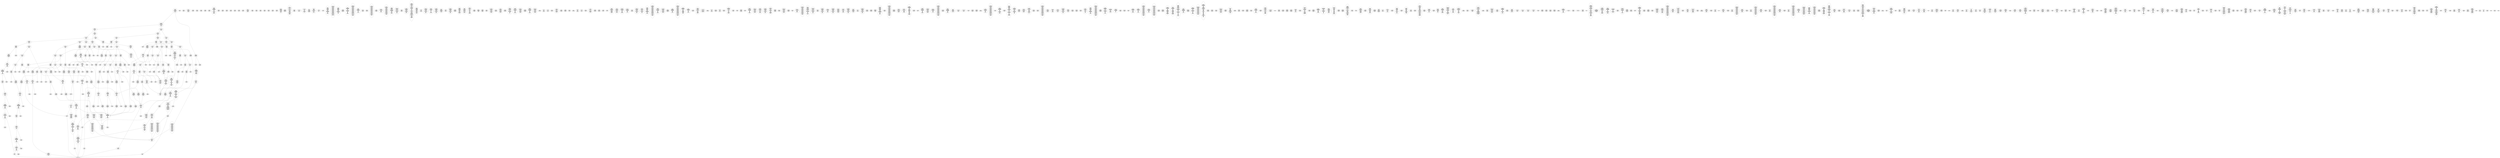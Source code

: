 /* Generated by GvGen v.1.0 (https://www.github.com/stricaud/gvgen) */

digraph G {
compound=true;
   node1 [label="[anywhere]"];
   node2 [label="# 0x0
PUSHX Data
PUSHX Data
MSTORE
PUSHX LogicData
CALLDATASIZE
LT
PUSHX Data
JUMPI
"];
   node3 [label="# 0xd
PUSHX Data
CALLDATALOAD
PUSHX BitData
SHR
PUSHX LogicData
GT
PUSHX Data
JUMPI
"];
   node4 [label="# 0x1e
PUSHX LogicData
GT
PUSHX Data
JUMPI
"];
   node5 [label="# 0x29
PUSHX LogicData
GT
PUSHX Data
JUMPI
"];
   node6 [label="# 0x34
PUSHX LogicData
EQ
PUSHX Data
JUMPI
"];
   node7 [label="# 0x3f
PUSHX LogicData
EQ
PUSHX Data
JUMPI
"];
   node8 [label="# 0x4a
PUSHX LogicData
EQ
PUSHX Data
JUMPI
"];
   node9 [label="# 0x55
PUSHX LogicData
EQ
PUSHX Data
JUMPI
"];
   node10 [label="# 0x60
PUSHX LogicData
EQ
PUSHX Data
JUMPI
"];
   node11 [label="# 0x6b
PUSHX Data
REVERT
"];
   node12 [label="# 0x6f
JUMPDEST
PUSHX LogicData
EQ
PUSHX Data
JUMPI
"];
   node13 [label="# 0x7b
PUSHX LogicData
EQ
PUSHX Data
JUMPI
"];
   node14 [label="# 0x86
PUSHX LogicData
EQ
PUSHX Data
JUMPI
"];
   node15 [label="# 0x91
PUSHX LogicData
EQ
PUSHX Data
JUMPI
"];
   node16 [label="# 0x9c
PUSHX Data
REVERT
"];
   node17 [label="# 0xa0
JUMPDEST
PUSHX LogicData
GT
PUSHX Data
JUMPI
"];
   node18 [label="# 0xac
PUSHX LogicData
EQ
PUSHX Data
JUMPI
"];
   node19 [label="# 0xb7
PUSHX LogicData
EQ
PUSHX Data
JUMPI
"];
   node20 [label="# 0xc2
PUSHX LogicData
EQ
PUSHX Data
JUMPI
"];
   node21 [label="# 0xcd
PUSHX LogicData
EQ
PUSHX Data
JUMPI
"];
   node22 [label="# 0xd8
PUSHX LogicData
EQ
PUSHX Data
JUMPI
"];
   node23 [label="# 0xe3
PUSHX Data
REVERT
"];
   node24 [label="# 0xe7
JUMPDEST
PUSHX LogicData
EQ
PUSHX Data
JUMPI
"];
   node25 [label="# 0xf3
PUSHX LogicData
EQ
PUSHX Data
JUMPI
"];
   node26 [label="# 0xfe
PUSHX LogicData
EQ
PUSHX Data
JUMPI
"];
   node27 [label="# 0x109
PUSHX LogicData
EQ
PUSHX Data
JUMPI
"];
   node28 [label="# 0x114
PUSHX Data
REVERT
"];
   node29 [label="# 0x118
JUMPDEST
PUSHX LogicData
GT
PUSHX Data
JUMPI
"];
   node30 [label="# 0x124
PUSHX LogicData
GT
PUSHX Data
JUMPI
"];
   node31 [label="# 0x12f
PUSHX LogicData
EQ
PUSHX Data
JUMPI
"];
   node32 [label="# 0x13a
PUSHX LogicData
EQ
PUSHX Data
JUMPI
"];
   node33 [label="# 0x145
PUSHX LogicData
EQ
PUSHX Data
JUMPI
"];
   node34 [label="# 0x150
PUSHX LogicData
EQ
PUSHX Data
JUMPI
"];
   node35 [label="# 0x15b
PUSHX LogicData
EQ
PUSHX Data
JUMPI
"];
   node36 [label="# 0x166
PUSHX Data
REVERT
"];
   node37 [label="# 0x16a
JUMPDEST
PUSHX LogicData
EQ
PUSHX Data
JUMPI
"];
   node38 [label="# 0x176
PUSHX LogicData
EQ
PUSHX Data
JUMPI
"];
   node39 [label="# 0x181
PUSHX LogicData
EQ
PUSHX Data
JUMPI
"];
   node40 [label="# 0x18c
PUSHX LogicData
EQ
PUSHX Data
JUMPI
"];
   node41 [label="# 0x197
PUSHX Data
REVERT
"];
   node42 [label="# 0x19b
JUMPDEST
PUSHX LogicData
GT
PUSHX Data
JUMPI
"];
   node43 [label="# 0x1a7
PUSHX LogicData
EQ
PUSHX Data
JUMPI
"];
   node44 [label="# 0x1b2
PUSHX LogicData
EQ
PUSHX Data
JUMPI
"];
   node45 [label="# 0x1bd
PUSHX LogicData
EQ
PUSHX Data
JUMPI
"];
   node46 [label="# 0x1c8
PUSHX LogicData
EQ
PUSHX Data
JUMPI
"];
   node47 [label="# 0x1d3
PUSHX LogicData
EQ
PUSHX Data
JUMPI
"];
   node48 [label="# 0x1de
PUSHX Data
REVERT
"];
   node49 [label="# 0x1e2
JUMPDEST
PUSHX LogicData
EQ
PUSHX Data
JUMPI
"];
   node50 [label="# 0x1ee
PUSHX LogicData
EQ
PUSHX Data
JUMPI
"];
   node51 [label="# 0x1f9
PUSHX LogicData
EQ
PUSHX Data
JUMPI
"];
   node52 [label="# 0x204
PUSHX LogicData
EQ
PUSHX Data
JUMPI
"];
   node53 [label="# 0x20f
PUSHX Data
REVERT
"];
   node54 [label="# 0x213
JUMPDEST
CALLDATASIZE
PUSHX Data
JUMPI
"];
   node55 [label="# 0x219
PUSHX Data
PUSHX Data
JUMP
"];
   node56 [label="# 0x220
JUMPDEST
STOP
"];
   node57 [label="# 0x222
JUMPDEST
PUSHX Data
REVERT
"];
   node58 [label="# 0x227
JUMPDEST
CALLVALUE
ISZERO
PUSHX Data
JUMPI
"];
   node59 [label="# 0x22f
PUSHX Data
REVERT
"];
   node60 [label="# 0x233
JUMPDEST
PUSHX Data
PUSHX Data
CALLDATASIZE
PUSHX Data
PUSHX Data
JUMP
"];
   node61 [label="# 0x242
JUMPDEST
PUSHX Data
JUMP
"];
   node62 [label="# 0x247
JUMPDEST
PUSHX MemData
MLOAD
ISZERO
ISZERO
MSTORE
PUSHX ArithData
ADD
"];
   node63 [label="# 0x253
JUMPDEST
PUSHX MemData
MLOAD
SUB
RETURN
"];
   node64 [label="# 0x25c
JUMPDEST
CALLVALUE
ISZERO
PUSHX Data
JUMPI
"];
   node65 [label="# 0x264
PUSHX Data
REVERT
"];
   node66 [label="# 0x268
JUMPDEST
PUSHX Data
PUSHX Data
JUMP
"];
   node67 [label="# 0x271
JUMPDEST
PUSHX MemData
MLOAD
PUSHX Data
PUSHX Data
JUMP
"];
   node68 [label="# 0x27e
JUMPDEST
CALLVALUE
ISZERO
PUSHX Data
JUMPI
"];
   node69 [label="# 0x286
PUSHX Data
REVERT
"];
   node70 [label="# 0x28a
JUMPDEST
PUSHX Data
PUSHX Data
CALLDATASIZE
PUSHX Data
PUSHX Data
JUMP
"];
   node71 [label="# 0x299
JUMPDEST
PUSHX Data
JUMP
"];
   node72 [label="# 0x29e
JUMPDEST
PUSHX MemData
MLOAD
PUSHX ArithData
PUSHX BitData
PUSHX BitData
SHL
SUB
AND
MSTORE
PUSHX ArithData
ADD
PUSHX Data
JUMP
"];
   node73 [label="# 0x2b6
JUMPDEST
CALLVALUE
ISZERO
PUSHX Data
JUMPI
"];
   node74 [label="# 0x2be
PUSHX Data
REVERT
"];
   node75 [label="# 0x2c2
JUMPDEST
PUSHX Data
PUSHX Data
CALLDATASIZE
PUSHX Data
PUSHX Data
JUMP
"];
   node76 [label="# 0x2d1
JUMPDEST
PUSHX Data
JUMP
"];
   node77 [label="# 0x2d6
JUMPDEST
CALLVALUE
ISZERO
PUSHX Data
JUMPI
"];
   node78 [label="# 0x2de
PUSHX Data
REVERT
"];
   node79 [label="# 0x2e2
JUMPDEST
PUSHX StorData
SLOAD
PUSHX Data
PUSHX BitData
AND
JUMP
"];
   node80 [label="# 0x2f3
JUMPDEST
PUSHX MemData
MLOAD
PUSHX BitData
AND
MSTORE
PUSHX ArithData
ADD
PUSHX Data
JUMP
"];
   node81 [label="# 0x308
JUMPDEST
PUSHX Data
PUSHX Data
CALLDATASIZE
PUSHX Data
PUSHX Data
JUMP
"];
   node82 [label="# 0x316
JUMPDEST
PUSHX Data
JUMP
"];
   node83 [label="# 0x31b
JUMPDEST
CALLVALUE
ISZERO
PUSHX Data
JUMPI
"];
   node84 [label="# 0x323
PUSHX Data
REVERT
"];
   node85 [label="# 0x327
JUMPDEST
PUSHX Data
PUSHX Data
CALLDATASIZE
PUSHX Data
PUSHX Data
JUMP
"];
   node86 [label="# 0x336
JUMPDEST
PUSHX Data
JUMP
"];
   node87 [label="# 0x33b
JUMPDEST
CALLVALUE
ISZERO
PUSHX Data
JUMPI
"];
   node88 [label="# 0x343
PUSHX Data
REVERT
"];
   node89 [label="# 0x347
JUMPDEST
PUSHX Data
PUSHX Data
CALLDATASIZE
PUSHX Data
PUSHX Data
JUMP
"];
   node90 [label="# 0x356
JUMPDEST
PUSHX Data
JUMP
"];
   node91 [label="# 0x35b
JUMPDEST
PUSHX Data
MLOAD
PUSHX ArithData
PUSHX BitData
PUSHX BitData
SHL
SUB
AND
MSTORE
PUSHX ArithData
ADD
MSTORE
ADD
PUSHX Data
JUMP
"];
   node92 [label="# 0x37a
JUMPDEST
CALLVALUE
ISZERO
PUSHX Data
JUMPI
"];
   node93 [label="# 0x382
PUSHX Data
REVERT
"];
   node94 [label="# 0x386
JUMPDEST
PUSHX Data
PUSHX Data
CALLDATASIZE
PUSHX Data
PUSHX Data
JUMP
"];
   node95 [label="# 0x395
JUMPDEST
PUSHX Data
JUMP
"];
   node96 [label="# 0x39a
JUMPDEST
CALLVALUE
ISZERO
PUSHX Data
JUMPI
"];
   node97 [label="# 0x3a2
PUSHX Data
REVERT
"];
   node98 [label="# 0x3a6
JUMPDEST
PUSHX Data
PUSHX Data
CALLDATASIZE
PUSHX Data
PUSHX Data
JUMP
"];
   node99 [label="# 0x3b5
JUMPDEST
PUSHX Data
JUMP
"];
   node100 [label="# 0x3ba
JUMPDEST
CALLVALUE
ISZERO
PUSHX Data
JUMPI
"];
   node101 [label="# 0x3c2
PUSHX Data
REVERT
"];
   node102 [label="# 0x3c6
JUMPDEST
PUSHX Data
PUSHX Data
JUMP
"];
   node103 [label="# 0x3cf
JUMPDEST
CALLVALUE
ISZERO
PUSHX Data
JUMPI
"];
   node104 [label="# 0x3d7
PUSHX Data
REVERT
"];
   node105 [label="# 0x3db
JUMPDEST
PUSHX Data
PUSHX Data
CALLDATASIZE
PUSHX Data
PUSHX Data
JUMP
"];
   node106 [label="# 0x3ea
JUMPDEST
PUSHX Data
JUMP
"];
   node107 [label="# 0x3ef
JUMPDEST
CALLVALUE
ISZERO
PUSHX Data
JUMPI
"];
   node108 [label="# 0x3f7
PUSHX Data
REVERT
"];
   node109 [label="# 0x3fb
JUMPDEST
PUSHX Data
PUSHX Data
CALLDATASIZE
PUSHX Data
PUSHX Data
JUMP
"];
   node110 [label="# 0x40a
JUMPDEST
PUSHX Data
JUMP
"];
   node111 [label="# 0x40f
JUMPDEST
CALLVALUE
ISZERO
PUSHX Data
JUMPI
"];
   node112 [label="# 0x417
PUSHX Data
REVERT
"];
   node113 [label="# 0x41b
JUMPDEST
PUSHX StorData
SLOAD
PUSHX BitData
PUSHX BitData
SHL
DIV
PUSHX BitData
AND
PUSHX Data
JUMP
"];
   node114 [label="# 0x42e
JUMPDEST
CALLVALUE
ISZERO
PUSHX Data
JUMPI
"];
   node115 [label="# 0x436
PUSHX Data
REVERT
"];
   node116 [label="# 0x43a
JUMPDEST
PUSHX Data
PUSHX Data
CALLDATASIZE
PUSHX Data
PUSHX Data
JUMP
"];
   node117 [label="# 0x449
JUMPDEST
PUSHX Data
JUMP
"];
   node118 [label="# 0x44e
JUMPDEST
CALLVALUE
ISZERO
PUSHX Data
JUMPI
"];
   node119 [label="# 0x456
PUSHX Data
REVERT
"];
   node120 [label="# 0x45a
JUMPDEST
PUSHX Data
PUSHX Data
CALLDATASIZE
PUSHX Data
PUSHX Data
JUMP
"];
   node121 [label="# 0x469
JUMPDEST
PUSHX Data
JUMP
"];
   node122 [label="# 0x46e
JUMPDEST
CALLVALUE
ISZERO
PUSHX Data
JUMPI
"];
   node123 [label="# 0x476
PUSHX Data
REVERT
"];
   node124 [label="# 0x47a
JUMPDEST
PUSHX Data
PUSHX Data
CALLDATASIZE
PUSHX Data
PUSHX Data
JUMP
"];
   node125 [label="# 0x489
JUMPDEST
PUSHX Data
JUMP
"];
   node126 [label="# 0x48e
JUMPDEST
PUSHX MemData
MLOAD
MSTORE
PUSHX ArithData
ADD
PUSHX Data
JUMP
"];
   node127 [label="# 0x49c
JUMPDEST
CALLVALUE
ISZERO
PUSHX Data
JUMPI
"];
   node128 [label="# 0x4a4
PUSHX Data
REVERT
"];
   node129 [label="# 0x4a8
JUMPDEST
PUSHX Data
PUSHX Data
JUMP
"];
   node130 [label="# 0x4b1
JUMPDEST
CALLVALUE
ISZERO
PUSHX Data
JUMPI
"];
   node131 [label="# 0x4b9
PUSHX Data
REVERT
"];
   node132 [label="# 0x4bd
JUMPDEST
PUSHX Data
PUSHX Data
JUMP
"];
   node133 [label="# 0x4c7
JUMPDEST
CALLVALUE
ISZERO
PUSHX Data
JUMPI
"];
   node134 [label="# 0x4cf
PUSHX Data
REVERT
"];
   node135 [label="# 0x4d3
JUMPDEST
PUSHX Data
PUSHX Data
JUMP
"];
   node136 [label="# 0x4dc
JUMPDEST
CALLVALUE
ISZERO
PUSHX Data
JUMPI
"];
   node137 [label="# 0x4e4
PUSHX Data
REVERT
"];
   node138 [label="# 0x4e8
JUMPDEST
PUSHX StorData
SLOAD
PUSHX ArithData
PUSHX BitData
PUSHX BitData
SHL
SUB
AND
PUSHX Data
JUMP
"];
   node139 [label="# 0x4fa
JUMPDEST
CALLVALUE
ISZERO
PUSHX Data
JUMPI
"];
   node140 [label="# 0x502
PUSHX Data
REVERT
"];
   node141 [label="# 0x506
JUMPDEST
PUSHX Data
PUSHX Data
JUMP
"];
   node142 [label="# 0x50f
JUMPDEST
CALLVALUE
ISZERO
PUSHX Data
JUMPI
"];
   node143 [label="# 0x517
PUSHX Data
REVERT
"];
   node144 [label="# 0x51b
JUMPDEST
PUSHX Data
PUSHX Data
JUMP
"];
   node145 [label="# 0x524
JUMPDEST
PUSHX MemData
MLOAD
PUSHX Data
PUSHX Data
JUMP
"];
   node146 [label="# 0x531
JUMPDEST
CALLVALUE
ISZERO
PUSHX Data
JUMPI
"];
   node147 [label="# 0x539
PUSHX Data
REVERT
"];
   node148 [label="# 0x53d
JUMPDEST
PUSHX Data
PUSHX Data
JUMP
"];
   node149 [label="# 0x546
JUMPDEST
CALLVALUE
ISZERO
PUSHX Data
JUMPI
"];
   node150 [label="# 0x54e
PUSHX Data
REVERT
"];
   node151 [label="# 0x552
JUMPDEST
PUSHX Data
PUSHX Data
CALLDATASIZE
PUSHX Data
PUSHX Data
JUMP
"];
   node152 [label="# 0x561
JUMPDEST
PUSHX Data
JUMP
"];
   node153 [label="# 0x566
JUMPDEST
CALLVALUE
ISZERO
PUSHX Data
JUMPI
"];
   node154 [label="# 0x56e
PUSHX Data
REVERT
"];
   node155 [label="# 0x572
JUMPDEST
PUSHX Data
PUSHX Data
CALLDATASIZE
PUSHX Data
PUSHX Data
JUMP
"];
   node156 [label="# 0x581
JUMPDEST
PUSHX Data
JUMP
"];
   node157 [label="# 0x586
JUMPDEST
CALLVALUE
ISZERO
PUSHX Data
JUMPI
"];
   node158 [label="# 0x58e
PUSHX Data
REVERT
"];
   node159 [label="# 0x592
JUMPDEST
PUSHX Data
PUSHX Data
CALLDATASIZE
PUSHX Data
PUSHX Data
JUMP
"];
   node160 [label="# 0x5a1
JUMPDEST
PUSHX Data
JUMP
"];
   node161 [label="# 0x5a6
JUMPDEST
PUSHX Data
PUSHX Data
CALLDATASIZE
PUSHX Data
PUSHX Data
JUMP
"];
   node162 [label="# 0x5b4
JUMPDEST
PUSHX Data
JUMP
"];
   node163 [label="# 0x5b9
JUMPDEST
CALLVALUE
ISZERO
PUSHX Data
JUMPI
"];
   node164 [label="# 0x5c1
PUSHX Data
REVERT
"];
   node165 [label="# 0x5c5
JUMPDEST
PUSHX Data
PUSHX Data
JUMP
"];
   node166 [label="# 0x5ed
JUMPDEST
CALLVALUE
ISZERO
PUSHX Data
JUMPI
"];
   node167 [label="# 0x5f5
PUSHX Data
REVERT
"];
   node168 [label="# 0x5f9
JUMPDEST
PUSHX Data
PUSHX Data
JUMP
"];
   node169 [label="# 0x609
JUMPDEST
CALLVALUE
ISZERO
PUSHX Data
JUMPI
"];
   node170 [label="# 0x611
PUSHX Data
REVERT
"];
   node171 [label="# 0x615
JUMPDEST
PUSHX Data
PUSHX Data
CALLDATASIZE
PUSHX Data
PUSHX Data
JUMP
"];
   node172 [label="# 0x624
JUMPDEST
PUSHX Data
JUMP
"];
   node173 [label="# 0x629
JUMPDEST
CALLVALUE
ISZERO
PUSHX Data
JUMPI
"];
   node174 [label="# 0x631
PUSHX Data
REVERT
"];
   node175 [label="# 0x635
JUMPDEST
PUSHX StorData
SLOAD
PUSHX Data
PUSHX ArithData
PUSHX BitData
PUSHX BitData
SHL
SUB
AND
PUSHX BitData
PUSHX BitData
SHL
DIV
AND
PUSHX BitData
PUSHX BitData
SHL
DIV
AND
JUMP
"];
   node176 [label="# 0x65f
JUMPDEST
PUSHX Data
MLOAD
PUSHX ArithData
PUSHX BitData
PUSHX BitData
SHL
SUB
AND
MSTORE
AND
PUSHX ArithData
ADD
MSTORE
AND
ADD
MSTORE
PUSHX ArithData
ADD
PUSHX Data
JUMP
"];
   node177 [label="# 0x689
JUMPDEST
CALLVALUE
ISZERO
PUSHX Data
JUMPI
"];
   node178 [label="# 0x691
PUSHX Data
REVERT
"];
   node179 [label="# 0x695
JUMPDEST
PUSHX Data
PUSHX Data
CALLDATASIZE
PUSHX Data
PUSHX Data
JUMP
"];
   node180 [label="# 0x6a4
JUMPDEST
PUSHX Data
JUMP
"];
   node181 [label="# 0x6a9
JUMPDEST
CALLVALUE
ISZERO
PUSHX Data
JUMPI
"];
   node182 [label="# 0x6b1
PUSHX Data
REVERT
"];
   node183 [label="# 0x6b5
JUMPDEST
PUSHX Data
PUSHX Data
JUMP
"];
   node184 [label="# 0x6dd
JUMPDEST
CALLVALUE
ISZERO
PUSHX Data
JUMPI
"];
   node185 [label="# 0x6e5
PUSHX Data
REVERT
"];
   node186 [label="# 0x6e9
JUMPDEST
PUSHX Data
PUSHX Data
CALLDATASIZE
PUSHX Data
PUSHX Data
JUMP
"];
   node187 [label="# 0x6f8
JUMPDEST
PUSHX Data
JUMP
"];
   node188 [label="# 0x6fd
JUMPDEST
CALLVALUE
ISZERO
PUSHX Data
JUMPI
"];
   node189 [label="# 0x705
PUSHX Data
REVERT
"];
   node190 [label="# 0x709
JUMPDEST
PUSHX Data
PUSHX Data
CALLDATASIZE
PUSHX Data
PUSHX Data
JUMP
"];
   node191 [label="# 0x718
JUMPDEST
PUSHX Data
PUSHX Data
MSTORE
PUSHX Data
MSTORE
PUSHX Data
SHA3
SLOAD
JUMP
"];
   node192 [label="# 0x72a
JUMPDEST
PUSHX Data
PUSHX ArithData
PUSHX BitData
PUSHX BitData
SHL
SUB
PUSHX BitData
AND
CALLVALUE
PUSHX Data
JUMP
"];
   node193 [label="# 0x75d
JUMPDEST
JUMP
"];
   node194 [label="# 0x75f
JUMPDEST
PUSHX Data
PUSHX Data
PUSHX Data
JUMP
"];
   node195 [label="# 0x76a
JUMPDEST
JUMP
"];
   node196 [label="# 0x770
JUMPDEST
PUSHX Data
PUSHX StorData
SLOAD
PUSHX Data
PUSHX Data
JUMP
"];
   node197 [label="# 0x77f
JUMPDEST
PUSHX ArithData
ADD
PUSHX ArithData
DIV
MUL
PUSHX ArithData
ADD
PUSHX MemData
MLOAD
ADD
PUSHX Data
MSTORE
MSTORE
PUSHX ArithData
ADD
SLOAD
PUSHX Data
PUSHX Data
JUMP
"];
   node198 [label="# 0x7ab
JUMPDEST
ISZERO
PUSHX Data
JUMPI
"];
   node199 [label="# 0x7b2
PUSHX LogicData
LT
PUSHX Data
JUMPI
"];
   node200 [label="# 0x7ba
PUSHX ArithData
SLOAD
DIV
MUL
MSTORE
PUSHX ArithData
ADD
PUSHX Data
JUMP
"];
   node201 [label="# 0x7cd
JUMPDEST
ADD
PUSHX Data
MSTORE
PUSHX Data
PUSHX Data
SHA3
"];
   node202 [label="# 0x7db
JUMPDEST
SLOAD
MSTORE
PUSHX ArithData
ADD
PUSHX ArithData
ADD
GT
PUSHX Data
JUMPI
"];
   node203 [label="# 0x7ef
SUB
PUSHX BitData
AND
ADD
"];
   node204 [label="# 0x7f8
JUMPDEST
JUMP
"];
   node205 [label="# 0x802
JUMPDEST
PUSHX Data
MSTORE
PUSHX Data
PUSHX Data
MSTORE
PUSHX Data
SHA3
SLOAD
PUSHX ArithData
PUSHX BitData
PUSHX BitData
SHL
SUB
AND
PUSHX Data
JUMPI
"];
   node206 [label="# 0x81f
PUSHX MemData
MLOAD
PUSHX BitData
PUSHX BitData
SHL
MSTORE
PUSHX Data
PUSHX ArithData
ADD
MSTORE
PUSHX Data
PUSHX ArithData
ADD
MSTORE
PUSHX Data
PUSHX ArithData
ADD
MSTORE
PUSHX BitData
PUSHX BitData
SHL
PUSHX ArithData
ADD
MSTORE
PUSHX ArithData
ADD
"];
   node207 [label="# 0x877
JUMPDEST
PUSHX MemData
MLOAD
SUB
REVERT
"];
   node208 [label="# 0x880
JUMPDEST
PUSHX Data
MSTORE
PUSHX Data
PUSHX Data
MSTORE
PUSHX Data
SHA3
SLOAD
PUSHX ArithData
PUSHX BitData
PUSHX BitData
SHL
SUB
AND
JUMP
"];
   node209 [label="# 0x89c
JUMPDEST
PUSHX Data
PUSHX Data
PUSHX Data
JUMP
"];
   node210 [label="# 0x8a7
JUMPDEST
PUSHX ArithData
PUSHX BitData
PUSHX BitData
SHL
SUB
AND
PUSHX ArithData
PUSHX BitData
PUSHX BitData
SHL
SUB
AND
EQ
ISZERO
PUSHX Data
JUMPI
"];
   node211 [label="# 0x8c4
PUSHX MemData
MLOAD
PUSHX BitData
PUSHX BitData
SHL
MSTORE
PUSHX Data
PUSHX ArithData
ADD
MSTORE
PUSHX Data
PUSHX ArithData
ADD
MSTORE
PUSHX Data
PUSHX ArithData
ADD
MSTORE
PUSHX BitData
PUSHX BitData
SHL
PUSHX ArithData
ADD
MSTORE
PUSHX ArithData
ADD
PUSHX Data
JUMP
"];
   node212 [label="# 0x915
JUMPDEST
CALLER
PUSHX ArithData
PUSHX BitData
PUSHX BitData
SHL
SUB
AND
EQ
PUSHX Data
JUMPI
"];
   node213 [label="# 0x927
PUSHX Data
CALLER
PUSHX Data
JUMP
"];
   node214 [label="# 0x931
JUMPDEST
PUSHX Data
JUMPI
"];
   node215 [label="# 0x936
PUSHX MemData
MLOAD
PUSHX BitData
PUSHX BitData
SHL
MSTORE
PUSHX Data
PUSHX ArithData
ADD
MSTORE
PUSHX Data
PUSHX ArithData
ADD
MSTORE
PUSHX Data
PUSHX ArithData
ADD
MSTORE
PUSHX Data
PUSHX ArithData
ADD
MSTORE
PUSHX ArithData
ADD
PUSHX Data
JUMP
"];
   node216 [label="# 0x9a3
JUMPDEST
PUSHX Data
PUSHX Data
JUMP
"];
   node217 [label="# 0x9ad
JUMPDEST
JUMP
"];
   node218 [label="# 0x9b2
JUMPDEST
PUSHX LogicData
PUSHX StorData
SLOAD
EQ
ISZERO
PUSHX Data
JUMPI
"];
   node219 [label="# 0x9be
PUSHX MemData
MLOAD
PUSHX BitData
PUSHX BitData
SHL
MSTORE
PUSHX Data
PUSHX ArithData
ADD
MSTORE
PUSHX Data
PUSHX ArithData
ADD
MSTORE
PUSHX Data
PUSHX ArithData
ADD
MSTORE
PUSHX ArithData
ADD
PUSHX Data
JUMP
"];
   node220 [label="# 0xa05
JUMPDEST
PUSHX Data
PUSHX Data
SSTORE
PUSHX StorData
SLOAD
PUSHX ArithData
PUSHX BitData
PUSHX BitData
SHL
SUB
AND
TIMESTAMP
LT
PUSHX Data
JUMPI
"];
   node221 [label="# 0xa1e
PUSHX StorData
SLOAD
PUSHX BitData
PUSHX BitData
SHL
DIV
PUSHX ArithData
PUSHX BitData
PUSHX BitData
SHL
SUB
AND
TIMESTAMP
GT
"];
   node222 [label="# 0xa34
JUMPDEST
ISZERO
PUSHX Data
JUMPI
"];
   node223 [label="# 0xa3a
PUSHX MemData
MLOAD
PUSHX BitData
PUSHX BitData
SHL
MSTORE
PUSHX ArithData
ADD
PUSHX MemData
MLOAD
SUB
REVERT
"];
   node224 [label="# 0xa52
JUMPDEST
PUSHX MemData
MLOAD
PUSHX BitData
NOT
PUSHX BitData
SHL
AND
PUSHX ArithData
ADD
MSTORE
PUSHX ArithData
PUSHX BitData
PUSHX BitData
SHL
SUB
NOT
PUSHX BitData
SHL
AND
PUSHX ArithData
ADD
MSTORE
PUSHX ArithData
ADD
MSTORE
PUSHX Data
PUSHX Data
PUSHX ArithData
ADD
PUSHX MemData
MLOAD
PUSHX ArithData
SUB
SUB
MSTORE
PUSHX Data
MSTORE
PUSHX Data
JUMP
"];
   node225 [label="# 0xaa7
JUMPDEST
PUSHX Data
MSTORE
PUSHX Data
PUSHX Data
MSTORE
PUSHX Data
SHA3
SLOAD
PUSHX BitData
AND
PUSHX Data
AND
PUSHX Data
JUMP
"];
   node226 [label="# 0xacd
JUMPDEST
GT
ISZERO
PUSHX Data
JUMPI
"];
   node227 [label="# 0xad4
PUSHX MemData
MLOAD
PUSHX BitData
PUSHX BitData
SHL
MSTORE
PUSHX ArithData
ADD
PUSHX MemData
MLOAD
SUB
REVERT
"];
   node228 [label="# 0xaec
JUMPDEST
PUSHX StorData
SLOAD
PUSHX BitData
PUSHX Data
DIV
AND
AND
GT
ISZERO
PUSHX Data
JUMPI
"];
   node229 [label="# 0xb09
PUSHX MemData
MLOAD
PUSHX BitData
PUSHX BitData
SHL
MSTORE
PUSHX ArithData
ADD
PUSHX MemData
MLOAD
SUB
REVERT
"];
   node230 [label="# 0xb21
JUMPDEST
CALLVALUE
PUSHX Data
PUSHX Data
PUSHX BitData
AND
PUSHX Data
JUMP
"];
   node231 [label="# 0xb3a
JUMPDEST
EQ
PUSHX Data
JUMPI
"];
   node232 [label="# 0xb40
PUSHX MemData
MLOAD
PUSHX BitData
PUSHX BitData
SHL
MSTORE
PUSHX ArithData
ADD
PUSHX MemData
MLOAD
SUB
REVERT
"];
   node233 [label="# 0xb58
JUMPDEST
PUSHX Data
PUSHX Data
PUSHX Data
JUMP
"];
   node234 [label="# 0xb65
JUMPDEST
PUSHX Data
MSTORE
PUSHX Data
PUSHX Data
MSTORE
PUSHX Data
SHA3
SLOAD
PUSHX BitData
AND
PUSHX Data
PUSHX Data
JUMP
"];
   node235 [label="# 0xb89
JUMPDEST
SSTORE
PUSHX StorData
SLOAD
PUSHX Data
PUSHX Data
PUSHX Data
DIV
PUSHX BitData
AND
PUSHX Data
JUMP
"];
   node236 [label="# 0xbb1
JUMPDEST
PUSHX ArithData
EXP
SLOAD
PUSHX ArithData
MUL
NOT
AND
PUSHX BitData
AND
MUL
OR
SSTORE
PUSHX Data
PUSHX Data
JUMP
"];
   node237 [label="# 0xbd7
JUMPDEST
PUSHX Data
PUSHX Data
JUMP
"];
   node238 [label="# 0xbe1
JUMPDEST
PUSHX Data
PUSHX Data
SSTORE
JUMP
"];
   node239 [label="# 0xbef
JUMPDEST
PUSHX Data
CALLER
PUSHX Data
JUMP
"];
   node240 [label="# 0xbf9
JUMPDEST
PUSHX Data
JUMPI
"];
   node241 [label="# 0xbfe
PUSHX MemData
MLOAD
PUSHX BitData
PUSHX BitData
SHL
MSTORE
PUSHX ArithData
ADD
PUSHX Data
PUSHX Data
JUMP
"];
   node242 [label="# 0xc15
JUMPDEST
PUSHX Data
PUSHX Data
JUMP
"];
   node243 [label="# 0xc20
JUMPDEST
PUSHX StorData
SLOAD
PUSHX Data
PUSHX BitData
AND
PUSHX Data
PUSHX Data
PUSHX Data
JUMP
"];
   node244 [label="# 0xc42
JUMPDEST
PUSHX Data
PUSHX Data
JUMP
"];
   node245 [label="# 0xc4c
JUMPDEST
PUSHX StorData
SLOAD
PUSHX BitData
PUSHX BitData
SHL
DIV
PUSHX ArithData
PUSHX BitData
PUSHX BitData
SHL
SUB
AND
JUMP
"];
   node246 [label="# 0xc69
JUMPDEST
PUSHX StorData
SLOAD
PUSHX ArithData
PUSHX BitData
PUSHX BitData
SHL
SUB
AND
CALLER
EQ
PUSHX Data
JUMPI
"];
   node247 [label="# 0xc7c
PUSHX MemData
MLOAD
PUSHX BitData
PUSHX BitData
SHL
MSTORE
PUSHX ArithData
ADD
PUSHX Data
PUSHX Data
JUMP
"];
   node248 [label="# 0xc93
JUMPDEST
PUSHX Data
PUSHX Data
PUSHX Data
JUMP
"];
   node249 [label="# 0xc9f
JUMPDEST
PUSHX StorData
SLOAD
PUSHX ArithData
PUSHX BitData
PUSHX BitData
SHL
SUB
AND
CALLER
EQ
PUSHX Data
JUMPI
"];
   node250 [label="# 0xcb2
PUSHX MemData
MLOAD
PUSHX BitData
PUSHX BitData
SHL
MSTORE
PUSHX ArithData
ADD
PUSHX Data
PUSHX Data
JUMP
"];
   node251 [label="# 0xcc9
JUMPDEST
PUSHX Data
"];
   node252 [label="# 0xccc
JUMPDEST
LT
ISZERO
PUSHX Data
JUMPI
"];
   node253 [label="# 0xcd5
PUSHX Data
LT
PUSHX Data
JUMPI
"];
   node254 [label="# 0xce2
PUSHX Data
PUSHX Data
JUMP
"];
   node255 [label="# 0xce9
JUMPDEST
PUSHX ArithData
MUL
ADD
PUSHX ArithData
ADD
PUSHX Data
PUSHX Data
JUMP
"];
   node256 [label="# 0xcfe
JUMPDEST
PUSHX Data
PUSHX Data
JUMP
"];
   node257 [label="# 0xd06
JUMPDEST
PUSHX Data
PUSHX Data
JUMP
"];
   node258 [label="# 0xd10
JUMPDEST
PUSHX Data
JUMP
"];
   node259 [label="# 0xd17
JUMPDEST
PUSHX Data
"];
   node260 [label="# 0xd1b
JUMPDEST
LT
ISZERO
PUSHX Data
JUMPI
"];
   node261 [label="# 0xd24
PUSHX Data
LT
PUSHX Data
JUMPI
"];
   node262 [label="# 0xd31
PUSHX Data
PUSHX Data
JUMP
"];
   node263 [label="# 0xd38
JUMPDEST
PUSHX ArithData
MUL
ADD
PUSHX ArithData
ADD
PUSHX Data
PUSHX Data
JUMP
"];
   node264 [label="# 0xd4d
JUMPDEST
PUSHX Data
PUSHX Data
JUMP
"];
   node265 [label="# 0xd55
JUMPDEST
PUSHX Data
PUSHX Data
JUMP
"];
   node266 [label="# 0xd5f
JUMPDEST
PUSHX Data
JUMP
"];
   node267 [label="# 0xd66
JUMPDEST
JUMP
"];
   node268 [label="# 0xd6d
JUMPDEST
PUSHX StorData
SLOAD
PUSHX ArithData
PUSHX BitData
PUSHX BitData
SHL
SUB
AND
CALLER
EQ
PUSHX Data
JUMPI
"];
   node269 [label="# 0xd80
PUSHX MemData
MLOAD
PUSHX BitData
PUSHX BitData
SHL
MSTORE
PUSHX ArithData
ADD
PUSHX Data
PUSHX Data
JUMP
"];
   node270 [label="# 0xd97
JUMPDEST
PUSHX Data
PUSHX Data
JUMP
"];
   node271 [label="# 0xd9f
JUMPDEST
PUSHX Data
PUSHX MemData
MLOAD
PUSHX ArithData
ADD
PUSHX Data
MSTORE
PUSHX Data
MSTORE
PUSHX Data
JUMP
"];
   node272 [label="# 0xdba
JUMPDEST
PUSHX StorData
SLOAD
PUSHX BitData
PUSHX BitData
SHL
DIV
PUSHX BitData
AND
PUSHX Data
JUMPI
"];
   node273 [label="# 0xdcd
PUSHX StorData
SLOAD
PUSHX ArithData
PUSHX BitData
PUSHX BitData
SHL
SUB
AND
ISZERO
ISZERO
PUSHX Data
JUMPI
"];
   node274 [label="# 0xde2
PUSHX StorData
SLOAD
PUSHX ArithData
PUSHX BitData
PUSHX BitData
SHL
SUB
AND
TIMESTAMP
GT
"];
   node275 [label="# 0xdf1
JUMPDEST
ISZERO
PUSHX Data
JUMPI
"];
   node276 [label="# 0xdf7
PUSHX MemData
MLOAD
PUSHX BitData
PUSHX BitData
SHL
MSTORE
PUSHX ArithData
ADD
PUSHX MemData
MLOAD
SUB
REVERT
"];
   node277 [label="# 0xe0f
JUMPDEST
PUSHX StorData
SLOAD
PUSHX BitData
NOT
AND
PUSHX BitData
PUSHX BitData
SHL
OR
SSTORE
JUMP
"];
   node278 [label="# 0xe2c
JUMPDEST
PUSHX Data
MSTORE
PUSHX Data
PUSHX Data
MSTORE
PUSHX Data
SHA3
SLOAD
PUSHX ArithData
PUSHX BitData
PUSHX BitData
SHL
SUB
AND
PUSHX Data
JUMPI
"];
   node279 [label="# 0xe4a
PUSHX MemData
MLOAD
PUSHX BitData
PUSHX BitData
SHL
MSTORE
PUSHX Data
PUSHX ArithData
ADD
MSTORE
PUSHX Data
PUSHX ArithData
ADD
MSTORE
PUSHX Data
PUSHX ArithData
ADD
MSTORE
PUSHX BitData
PUSHX BitData
SHL
PUSHX ArithData
ADD
MSTORE
PUSHX ArithData
ADD
PUSHX Data
JUMP
"];
   node280 [label="# 0xea3
JUMPDEST
PUSHX StorData
SLOAD
PUSHX ArithData
PUSHX BitData
PUSHX BitData
SHL
SUB
AND
CALLER
EQ
PUSHX Data
JUMPI
"];
   node281 [label="# 0xeb6
PUSHX MemData
MLOAD
PUSHX BitData
PUSHX BitData
SHL
MSTORE
PUSHX ArithData
ADD
PUSHX Data
PUSHX Data
JUMP
"];
   node282 [label="# 0xecd
JUMPDEST
PUSHX Data
PUSHX Data
PUSHX Data
JUMP
"];
   node283 [label="# 0xeda
JUMPDEST
PUSHX Data
PUSHX ArithData
PUSHX BitData
PUSHX BitData
SHL
SUB
AND
PUSHX Data
JUMPI
"];
   node284 [label="# 0xeeb
PUSHX MemData
MLOAD
PUSHX BitData
PUSHX BitData
SHL
MSTORE
PUSHX Data
PUSHX ArithData
ADD
MSTORE
PUSHX Data
PUSHX ArithData
ADD
MSTORE
PUSHX Data
PUSHX ArithData
ADD
MSTORE
PUSHX BitData
PUSHX BitData
SHL
PUSHX ArithData
ADD
MSTORE
PUSHX ArithData
ADD
PUSHX Data
JUMP
"];
   node285 [label="# 0xf45
JUMPDEST
PUSHX ArithData
PUSHX BitData
PUSHX BitData
SHL
SUB
AND
PUSHX Data
MSTORE
PUSHX Data
PUSHX Data
MSTORE
PUSHX Data
SHA3
SLOAD
JUMP
"];
   node286 [label="# 0xf61
JUMPDEST
PUSHX StorData
SLOAD
PUSHX ArithData
PUSHX BitData
PUSHX BitData
SHL
SUB
AND
CALLER
EQ
PUSHX Data
JUMPI
"];
   node287 [label="# 0xf74
PUSHX MemData
MLOAD
PUSHX BitData
PUSHX BitData
SHL
MSTORE
PUSHX ArithData
ADD
PUSHX Data
PUSHX Data
JUMP
"];
   node288 [label="# 0xf8b
JUMPDEST
PUSHX Data
PUSHX Data
PUSHX Data
JUMP
"];
   node289 [label="# 0xf95
JUMPDEST
PUSHX StorData
SLOAD
PUSHX ArithData
PUSHX BitData
PUSHX BitData
SHL
SUB
AND
CALLER
EQ
PUSHX Data
JUMPI
"];
   node290 [label="# 0xfa8
PUSHX MemData
MLOAD
PUSHX BitData
PUSHX BitData
SHL
MSTORE
PUSHX ArithData
ADD
PUSHX Data
PUSHX Data
JUMP
"];
   node291 [label="# 0xfbf
JUMPDEST
PUSHX Data
PUSHX Data
JUMP
"];
   node292 [label="# 0xfc7
JUMPDEST
PUSHX Data
PUSHX Data
PUSHX Data
PUSHX Data
PUSHX Data
JUMP
"];
   node293 [label="# 0xfd5
JUMPDEST
PUSHX ArithData
PUSHX BitData
PUSHX BitData
SHL
SUB
GT
ISZERO
PUSHX Data
JUMPI
"];
   node294 [label="# 0xfe8
PUSHX Data
PUSHX Data
JUMP
"];
   node295 [label="# 0xfef
JUMPDEST
PUSHX MemData
MLOAD
MSTORE
PUSHX ArithData
MUL
PUSHX ArithData
ADD
ADD
PUSHX Data
MSTORE
ISZERO
PUSHX Data
JUMPI
"];
   node296 [label="# 0x1009
PUSHX ArithData
ADD
PUSHX ArithData
MUL
CALLDATASIZE
CALLDATACOPY
ADD
"];
   node297 [label="# 0x1018
JUMPDEST
PUSHX Data
"];
   node298 [label="# 0x101e
JUMPDEST
LT
ISZERO
PUSHX Data
JUMPI
"];
   node299 [label="# 0x1027
PUSHX Data
PUSHX Data
PUSHX Data
JUMP
"];
   node300 [label="# 0x1031
JUMPDEST
MLOAD
LT
PUSHX Data
JUMPI
"];
   node301 [label="# 0x103c
PUSHX Data
PUSHX Data
JUMP
"];
   node302 [label="# 0x1043
JUMPDEST
PUSHX ArithData
PUSHX BitData
PUSHX BitData
SHL
SUB
AND
PUSHX ArithData
MUL
ADD
ADD
MSTORE
PUSHX Data
PUSHX Data
JUMP
"];
   node303 [label="# 0x1064
JUMPDEST
PUSHX Data
JUMP
"];
   node304 [label="# 0x106b
JUMPDEST
JUMP
"];
   node305 [label="# 0x1070
JUMPDEST
PUSHX Data
PUSHX StorData
SLOAD
PUSHX Data
PUSHX Data
JUMP
"];
   node306 [label="# 0x107f
JUMPDEST
PUSHX Data
CALLER
PUSHX Data
JUMP
"];
   node307 [label="# 0x108a
JUMPDEST
JUMP
"];
   node308 [label="# 0x108e
JUMPDEST
PUSHX StorData
SLOAD
PUSHX ArithData
PUSHX BitData
PUSHX BitData
SHL
SUB
AND
CALLER
EQ
PUSHX Data
JUMPI
"];
   node309 [label="# 0x10a1
PUSHX MemData
MLOAD
PUSHX BitData
PUSHX BitData
SHL
MSTORE
PUSHX ArithData
ADD
PUSHX Data
PUSHX Data
JUMP
"];
   node310 [label="# 0x10b8
JUMPDEST
PUSHX StorData
SLOAD
PUSHX BitData
PUSHX BitData
SHL
DIV
PUSHX BitData
AND
ISZERO
PUSHX Data
JUMPI
"];
   node311 [label="# 0x10cb
PUSHX MemData
MLOAD
PUSHX BitData
PUSHX BitData
SHL
MSTORE
PUSHX ArithData
ADD
PUSHX MemData
MLOAD
SUB
REVERT
"];
   node312 [label="# 0x10e3
JUMPDEST
PUSHX StorData
SLOAD
PUSHX BitData
NOT
AND
PUSHX BitData
PUSHX BitData
SHL
OR
SSTORE
PUSHX Data
PUSHX Data
PUSHX Data
JUMP
"];
   node313 [label="# 0x1106
JUMPDEST
JUMP
"];
   node314 [label="# 0x1109
JUMPDEST
PUSHX Data
CALLER
PUSHX Data
JUMP
"];
   node315 [label="# 0x1113
JUMPDEST
PUSHX Data
JUMPI
"];
   node316 [label="# 0x1118
PUSHX MemData
MLOAD
PUSHX BitData
PUSHX BitData
SHL
MSTORE
PUSHX ArithData
ADD
PUSHX Data
PUSHX Data
JUMP
"];
   node317 [label="# 0x112f
JUMPDEST
PUSHX Data
PUSHX Data
JUMP
"];
   node318 [label="# 0x113b
JUMPDEST
JUMP
"];
   node319 [label="# 0x1141
JUMPDEST
PUSHX LogicData
PUSHX StorData
SLOAD
EQ
ISZERO
PUSHX Data
JUMPI
"];
   node320 [label="# 0x114d
PUSHX MemData
MLOAD
PUSHX BitData
PUSHX BitData
SHL
MSTORE
PUSHX Data
PUSHX ArithData
ADD
MSTORE
PUSHX Data
PUSHX ArithData
ADD
MSTORE
PUSHX Data
PUSHX ArithData
ADD
MSTORE
PUSHX ArithData
ADD
PUSHX Data
JUMP
"];
   node321 [label="# 0x1194
JUMPDEST
PUSHX Data
PUSHX Data
SSTORE
PUSHX StorData
SLOAD
PUSHX BitData
PUSHX BitData
SHL
DIV
PUSHX ArithData
PUSHX BitData
PUSHX BitData
SHL
SUB
AND
TIMESTAMP
LT
PUSHX Data
JUMPI
"];
   node322 [label="# 0x11b4
PUSHX StorData
SLOAD
PUSHX BitData
PUSHX BitData
SHL
DIV
PUSHX ArithData
PUSHX BitData
PUSHX BitData
SHL
SUB
AND
TIMESTAMP
GT
"];
   node323 [label="# 0x11ca
JUMPDEST
ISZERO
PUSHX Data
JUMPI
"];
   node324 [label="# 0x11d0
PUSHX MemData
MLOAD
PUSHX BitData
PUSHX BitData
SHL
MSTORE
PUSHX ArithData
ADD
PUSHX MemData
MLOAD
SUB
REVERT
"];
   node325 [label="# 0x11e8
JUMPDEST
PUSHX LogicData
PUSHX BitData
AND
GT
ISZERO
PUSHX Data
JUMPI
"];
   node326 [label="# 0x11f8
PUSHX MemData
MLOAD
PUSHX BitData
PUSHX BitData
SHL
MSTORE
PUSHX ArithData
ADD
PUSHX MemData
MLOAD
SUB
REVERT
"];
   node327 [label="# 0x1210
JUMPDEST
PUSHX StorData
SLOAD
PUSHX Data
PUSHX Data
PUSHX BitData
AND
PUSHX Data
PUSHX Data
JUMP
"];
   node328 [label="# 0x1228
JUMPDEST
PUSHX BitData
AND
PUSHX BitData
AND
GT
ISZERO
PUSHX Data
JUMPI
"];
   node329 [label="# 0x123f
PUSHX MemData
MLOAD
PUSHX BitData
PUSHX BitData
SHL
MSTORE
PUSHX ArithData
ADD
PUSHX MemData
MLOAD
SUB
REVERT
"];
   node330 [label="# 0x1257
JUMPDEST
CALLVALUE
PUSHX Data
PUSHX Data
PUSHX BitData
AND
PUSHX Data
JUMP
"];
   node331 [label="# 0x1270
JUMPDEST
EQ
PUSHX Data
JUMPI
"];
   node332 [label="# 0x1276
PUSHX MemData
MLOAD
PUSHX BitData
PUSHX BitData
SHL
MSTORE
PUSHX ArithData
ADD
PUSHX MemData
MLOAD
SUB
REVERT
"];
   node333 [label="# 0x128e
JUMPDEST
PUSHX Data
PUSHX Data
JUMP
"];
   node334 [label="# 0x1296
JUMPDEST
PUSHX Data
PUSHX Data
JUMP
"];
   node335 [label="# 0x12a0
JUMPDEST
PUSHX Data
PUSHX Data
SSTORE
JUMP
"];
   node336 [label="# 0x12aa
JUMPDEST
PUSHX Data
PUSHX Data
PUSHX Data
MSTORE
PUSHX Data
PUSHX Data
MSTORE
PUSHX Data
SHA3
SLOAD
PUSHX ArithData
PUSHX BitData
PUSHX BitData
SHL
SUB
AND
ISZERO
ISZERO
JUMP
"];
   node337 [label="# 0x12ce
JUMPDEST
PUSHX Data
JUMPI
"];
   node338 [label="# 0x12d3
PUSHX MemData
MLOAD
PUSHX BitData
PUSHX BitData
SHL
MSTORE
PUSHX Data
PUSHX ArithData
ADD
MSTORE
PUSHX Data
PUSHX ArithData
ADD
MSTORE
PUSHX Data
PUSHX ArithData
ADD
MSTORE
PUSHX BitData
PUSHX BitData
SHL
PUSHX ArithData
ADD
MSTORE
PUSHX ArithData
ADD
PUSHX Data
JUMP
"];
   node339 [label="# 0x1324
JUMPDEST
PUSHX Data
PUSHX Data
PUSHX Data
JUMP
"];
   node340 [label="# 0x132f
JUMPDEST
PUSHX MemData
MLOAD
PUSHX ArithData
ADD
PUSHX Data
PUSHX Data
JUMP
"];
   node341 [label="# 0x1340
JUMPDEST
PUSHX MemData
MLOAD
PUSHX ArithData
SUB
SUB
MSTORE
PUSHX Data
MSTORE
"];
   node342 [label="# 0x1352
JUMPDEST
JUMP
"];
   node343 [label="# 0x1358
JUMPDEST
PUSHX ArithData
PUSHX BitData
PUSHX BitData
SHL
SUB
AND
PUSHX Data
MSTORE
PUSHX Data
PUSHX Data
MSTORE
PUSHX Data
SHA3
AND
MSTORE
MSTORE
SHA3
SLOAD
PUSHX BitData
AND
PUSHX Data
JUMPI
"];
   node344 [label="# 0x1389
PUSHX Data
PUSHX Data
JUMP
"];
   node345 [label="# 0x1393
JUMPDEST
JUMP
"];
   node346 [label="# 0x139a
JUMPDEST
PUSHX StorData
SLOAD
PUSHX ArithData
PUSHX BitData
PUSHX BitData
SHL
SUB
AND
CALLER
EQ
PUSHX Data
JUMPI
"];
   node347 [label="# 0x13ad
PUSHX MemData
MLOAD
PUSHX BitData
PUSHX BitData
SHL
MSTORE
PUSHX ArithData
ADD
PUSHX Data
PUSHX Data
JUMP
"];
   node348 [label="# 0x13c4
JUMPDEST
PUSHX ArithData
PUSHX BitData
PUSHX BitData
SHL
SUB
AND
PUSHX Data
JUMPI
"];
   node349 [label="# 0x13d3
PUSHX MemData
MLOAD
PUSHX BitData
PUSHX BitData
SHL
MSTORE
PUSHX Data
PUSHX ArithData
ADD
MSTORE
PUSHX Data
PUSHX ArithData
ADD
MSTORE
PUSHX Data
PUSHX ArithData
ADD
MSTORE
PUSHX BitData
PUSHX BitData
SHL
PUSHX ArithData
ADD
MSTORE
PUSHX ArithData
ADD
PUSHX Data
JUMP
"];
   node350 [label="# 0x1429
JUMPDEST
PUSHX Data
PUSHX Data
JUMP
"];
   node351 [label="# 0x1432
JUMPDEST
PUSHX Data
PUSHX Data
PUSHX ArithData
PUSHX BitData
PUSHX BitData
SHL
SUB
AND
PUSHX Data
JUMP
"];
   node352 [label="# 0x1447
JUMPDEST
PUSHX Data
CHAINID
PUSHX LogicData
EQ
PUSHX Data
JUMPI
"];
   node353 [label="# 0x1454
PUSHX LogicData
EQ
PUSHX Data
JUMPI
"];
   node354 [label="# 0x145c
PUSHX LogicData
EQ
PUSHX Data
JUMPI
"];
   node355 [label="# 0x1465
PUSHX Data
JUMP
"];
   node356 [label="# 0x1469
JUMPDEST
PUSHX Data
PUSHX Data
JUMP
"];
   node357 [label="# 0x1485
JUMPDEST
PUSHX Data
PUSHX Data
JUMP
"];
   node358 [label="# 0x14a1
JUMPDEST
PUSHX Data
"];
   node359 [label="# 0x14b9
JUMPDEST
PUSHX ArithData
PUSHX BitData
PUSHX BitData
SHL
SUB
AND
PUSHX Data
JUMPI
"];
   node360 [label="# 0x14c9
PUSHX MemData
MLOAD
PUSHX BitData
PUSHX BitData
SHL
MSTORE
PUSHX Data
PUSHX ArithData
ADD
MSTORE
PUSHX Data
PUSHX ArithData
ADD
MSTORE
PUSHX Data
PUSHX ArithData
ADD
MSTORE
PUSHX BitData
PUSHX BitData
SHL
PUSHX ArithData
ADD
MSTORE
PUSHX ArithData
ADD
PUSHX Data
JUMP
"];
   node361 [label="# 0x152e
JUMPDEST
JUMP
"];
   node362 [label="# 0x1533
JUMPDEST
SELFBALANCE
LT
ISZERO
PUSHX Data
JUMPI
"];
   node363 [label="# 0x153c
PUSHX MemData
MLOAD
PUSHX BitData
PUSHX BitData
SHL
MSTORE
PUSHX Data
PUSHX ArithData
ADD
MSTORE
PUSHX Data
PUSHX ArithData
ADD
MSTORE
PUSHX Data
PUSHX ArithData
ADD
MSTORE
PUSHX ArithData
ADD
PUSHX Data
JUMP
"];
   node364 [label="# 0x1583
JUMPDEST
PUSHX Data
PUSHX ArithData
PUSHX BitData
PUSHX BitData
SHL
SUB
AND
PUSHX MemData
MLOAD
PUSHX Data
PUSHX MemData
MLOAD
SUB
GAS
CALL
RETURNDATASIZE
PUSHX LogicData
EQ
PUSHX Data
JUMPI
"];
   node365 [label="# 0x15af
PUSHX MemData
MLOAD
PUSHX BitData
NOT
PUSHX ArithData
RETURNDATASIZE
ADD
AND
ADD
PUSHX Data
MSTORE
RETURNDATASIZE
MSTORE
RETURNDATASIZE
PUSHX Data
PUSHX ArithData
ADD
RETURNDATACOPY
PUSHX Data
JUMP
"];
   node366 [label="# 0x15d0
JUMPDEST
PUSHX Data
"];
   node367 [label="# 0x15d5
JUMPDEST
PUSHX Data
JUMPI
"];
   node368 [label="# 0x15df
PUSHX MemData
MLOAD
PUSHX BitData
PUSHX BitData
SHL
MSTORE
PUSHX Data
PUSHX ArithData
ADD
MSTORE
PUSHX Data
PUSHX ArithData
ADD
MSTORE
PUSHX Data
PUSHX ArithData
ADD
MSTORE
PUSHX Data
PUSHX ArithData
ADD
MSTORE
PUSHX ArithData
ADD
PUSHX Data
JUMP
"];
   node369 [label="# 0x164c
JUMPDEST
PUSHX Data
PUSHX ArithData
PUSHX BitData
PUSHX BitData
SHL
SUB
NOT
AND
PUSHX BitData
PUSHX BitData
SHL
EQ
PUSHX Data
JUMPI
"];
   node370 [label="# 0x1668
PUSHX Data
PUSHX Data
JUMP
"];
   node371 [label="# 0x1671
JUMPDEST
PUSHX Data
MSTORE
PUSHX Data
PUSHX Data
MSTORE
PUSHX Data
SHA3
SLOAD
PUSHX ArithData
PUSHX BitData
PUSHX BitData
SHL
SUB
NOT
AND
PUSHX ArithData
PUSHX BitData
PUSHX BitData
SHL
SUB
AND
OR
SSTORE
PUSHX Data
PUSHX Data
JUMP
"];
   node372 [label="# 0x16a6
JUMPDEST
PUSHX ArithData
PUSHX BitData
PUSHX BitData
SHL
SUB
AND
PUSHX Data
PUSHX MemData
MLOAD
PUSHX MemData
MLOAD
SUB
LOGX
JUMP
"];
   node373 [label="# 0x16df
JUMPDEST
PUSHX Data
PUSHX Data
MLOAD
PUSHX Data
JUMP
"];
   node374 [label="# 0x16eb
JUMPDEST
PUSHX MemData
MLOAD
PUSHX ArithData
ADD
PUSHX Data
PUSHX Data
JUMP
"];
   node375 [label="# 0x16fd
JUMPDEST
PUSHX MemData
MLOAD
PUSHX ArithData
SUB
SUB
MSTORE
PUSHX Data
MSTORE
MLOAD
PUSHX ArithData
ADD
SHA3
JUMP
"];
   node376 [label="# 0x171a
JUMPDEST
PUSHX Data
PUSHX Data
JUMP
"];
   node377 [label="# 0x1726
JUMPDEST
PUSHX Data
JUMPI
"];
   node378 [label="# 0x172b
PUSHX MemData
MLOAD
PUSHX BitData
PUSHX BitData
SHL
MSTORE
PUSHX Data
PUSHX ArithData
ADD
MSTORE
PUSHX Data
PUSHX ArithData
ADD
MSTORE
PUSHX Data
PUSHX ArithData
ADD
MSTORE
PUSHX BitData
PUSHX BitData
SHL
PUSHX ArithData
ADD
MSTORE
PUSHX ArithData
ADD
PUSHX Data
JUMP
"];
   node379 [label="# 0x177e
JUMPDEST
PUSHX StorData
SLOAD
PUSHX BitData
AND
PUSHX Data
"];
   node380 [label="# 0x178a
JUMPDEST
PUSHX BitData
AND
LT
ISZERO
PUSHX Data
JUMPI
"];
   node381 [label="# 0x1799
PUSHX BitData
AND
PUSHX LogicData
GT
PUSHX Data
JUMPI
"];
   node382 [label="# 0x17a8
PUSHX MemData
MLOAD
PUSHX BitData
PUSHX BitData
SHL
MSTORE
PUSHX ArithData
ADD
PUSHX MemData
MLOAD
SUB
REVERT
"];
   node383 [label="# 0x17c0
JUMPDEST
PUSHX Data
PUSHX BitData
AND
PUSHX Data
JUMP
"];
   node384 [label="# 0x17d0
JUMPDEST
PUSHX Data
PUSHX Data
JUMP
"];
   node385 [label="# 0x17da
JUMPDEST
PUSHX Data
PUSHX Data
JUMP
"];
   node386 [label="# 0x17e8
JUMPDEST
PUSHX Data
JUMP
"];
   node387 [label="# 0x17f0
JUMPDEST
PUSHX StorData
SLOAD
PUSHX BitData
NOT
AND
PUSHX BitData
AND
OR
SSTORE
JUMP
"];
   node388 [label="# 0x180f
JUMPDEST
PUSHX Data
MSTORE
PUSHX Data
PUSHX Data
MSTORE
PUSHX Data
SHA3
SLOAD
PUSHX ArithData
PUSHX BitData
PUSHX BitData
SHL
SUB
AND
PUSHX Data
JUMPI
"];
   node389 [label="# 0x182c
PUSHX MemData
MLOAD
PUSHX BitData
PUSHX BitData
SHL
MSTORE
PUSHX Data
PUSHX ArithData
ADD
MSTORE
PUSHX Data
PUSHX ArithData
ADD
MSTORE
PUSHX Data
PUSHX ArithData
ADD
MSTORE
PUSHX BitData
PUSHX BitData
SHL
PUSHX ArithData
ADD
MSTORE
PUSHX ArithData
ADD
PUSHX Data
JUMP
"];
   node390 [label="# 0x1888
JUMPDEST
PUSHX Data
PUSHX Data
PUSHX Data
JUMP
"];
   node391 [label="# 0x1893
JUMPDEST
PUSHX ArithData
PUSHX BitData
PUSHX BitData
SHL
SUB
AND
PUSHX ArithData
PUSHX BitData
PUSHX BitData
SHL
SUB
AND
EQ
PUSHX Data
JUMPI
"];
   node392 [label="# 0x18b0
PUSHX ArithData
PUSHX BitData
PUSHX BitData
SHL
SUB
AND
PUSHX Data
PUSHX Data
JUMP
"];
   node393 [label="# 0x18c3
JUMPDEST
PUSHX ArithData
PUSHX BitData
PUSHX BitData
SHL
SUB
AND
EQ
"];
   node394 [label="# 0x18ce
JUMPDEST
PUSHX Data
JUMPI
"];
   node395 [label="# 0x18d4
PUSHX Data
PUSHX Data
JUMP
"];
   node396 [label="# 0x18de
JUMPDEST
JUMP
"];
   node397 [label="# 0x18e6
JUMPDEST
PUSHX ArithData
PUSHX BitData
PUSHX BitData
SHL
SUB
AND
PUSHX Data
PUSHX Data
JUMP
"];
   node398 [label="# 0x18f9
JUMPDEST
PUSHX ArithData
PUSHX BitData
PUSHX BitData
SHL
SUB
AND
EQ
PUSHX Data
JUMPI
"];
   node399 [label="# 0x1908
PUSHX MemData
MLOAD
PUSHX BitData
PUSHX BitData
SHL
MSTORE
PUSHX Data
PUSHX ArithData
ADD
MSTORE
PUSHX Data
PUSHX ArithData
ADD
MSTORE
PUSHX Data
PUSHX ArithData
ADD
MSTORE
PUSHX BitData
PUSHX BitData
SHL
PUSHX ArithData
ADD
MSTORE
PUSHX ArithData
ADD
PUSHX Data
JUMP
"];
   node400 [label="# 0x1961
JUMPDEST
PUSHX ArithData
PUSHX BitData
PUSHX BitData
SHL
SUB
AND
PUSHX Data
JUMPI
"];
   node401 [label="# 0x1970
PUSHX MemData
MLOAD
PUSHX BitData
PUSHX BitData
SHL
MSTORE
PUSHX Data
PUSHX ArithData
ADD
MSTORE
PUSHX ArithData
ADD
MSTORE
PUSHX Data
PUSHX ArithData
ADD
MSTORE
PUSHX BitData
PUSHX BitData
SHL
PUSHX ArithData
ADD
MSTORE
PUSHX ArithData
ADD
PUSHX Data
JUMP
"];
   node402 [label="# 0x19c3
JUMPDEST
PUSHX Data
PUSHX Data
JUMP
"];
   node403 [label="# 0x19ce
JUMPDEST
PUSHX Data
PUSHX Data
PUSHX Data
JUMP
"];
   node404 [label="# 0x19d9
JUMPDEST
PUSHX ArithData
PUSHX BitData
PUSHX BitData
SHL
SUB
AND
PUSHX Data
MSTORE
PUSHX Data
PUSHX Data
MSTORE
PUSHX Data
SHA3
SLOAD
PUSHX Data
PUSHX Data
PUSHX Data
JUMP
"];
   node405 [label="# 0x1a02
JUMPDEST
SSTORE
PUSHX ArithData
PUSHX BitData
PUSHX BitData
SHL
SUB
AND
PUSHX Data
MSTORE
PUSHX Data
PUSHX Data
MSTORE
PUSHX Data
SHA3
SLOAD
PUSHX Data
PUSHX Data
PUSHX Data
JUMP
"];
   node406 [label="# 0x1a30
JUMPDEST
SSTORE
PUSHX Data
MSTORE
PUSHX Data
PUSHX Data
MSTORE
PUSHX MemData
SHA3
SLOAD
PUSHX ArithData
PUSHX BitData
PUSHX BitData
SHL
SUB
NOT
AND
PUSHX ArithData
PUSHX BitData
PUSHX BitData
SHL
SUB
AND
OR
SSTORE
MLOAD
AND
PUSHX Data
LOGX
JUMP
"];
   node407 [label="# 0x1a91
JUMPDEST
PUSHX Data
PUSHX Data
PUSHX ArithData
PUSHX BitData
PUSHX BitData
SHL
SUB
AND
PUSHX Data
JUMP
"];
   node408 [label="# 0x1aa6
JUMPDEST
PUSHX StorData
SLOAD
PUSHX BitData
PUSHX BitData
SHL
DIV
PUSHX BitData
AND
PUSHX Data
JUMPI
"];
   node409 [label="# 0x1ab8
PUSHX MemData
MLOAD
PUSHX BitData
PUSHX BitData
SHL
MSTORE
PUSHX Data
PUSHX ArithData
ADD
MSTORE
PUSHX Data
PUSHX ArithData
ADD
MSTORE
PUSHX BitData
PUSHX BitData
SHL
PUSHX ArithData
ADD
MSTORE
PUSHX ArithData
ADD
PUSHX Data
JUMP
"];
   node410 [label="# 0x1af6
JUMPDEST
PUSHX StorData
SLOAD
PUSHX BitData
PUSHX BitData
SHL
NOT
AND
SSTORE
PUSHX Data
CALLER
"];
   node411 [label="# 0x1b26
JUMPDEST
PUSHX MemData
MLOAD
PUSHX ArithData
PUSHX BitData
PUSHX BitData
SHL
SUB
AND
MSTORE
PUSHX ArithData
ADD
PUSHX MemData
MLOAD
SUB
LOGX
JUMP
"];
   node412 [label="# 0x1b43
JUMPDEST
PUSHX StorData
SLOAD
PUSHX ArithData
PUSHX BitData
PUSHX BitData
SHL
SUB
AND
PUSHX ArithData
PUSHX BitData
PUSHX BitData
SHL
SUB
NOT
AND
OR
SSTORE
PUSHX MemData
MLOAD
AND
PUSHX Data
PUSHX Data
LOGX
JUMP
"];
   node413 [label="# 0x1b95
JUMPDEST
PUSHX StorData
SLOAD
PUSHX BitData
PUSHX BitData
SHL
DIV
PUSHX BitData
AND
ISZERO
PUSHX Data
JUMPI
"];
   node414 [label="# 0x1ba8
PUSHX MemData
MLOAD
PUSHX BitData
PUSHX BitData
SHL
MSTORE
PUSHX Data
PUSHX ArithData
ADD
MSTORE
PUSHX Data
PUSHX ArithData
ADD
MSTORE
PUSHX BitData
PUSHX BitData
SHL
PUSHX ArithData
ADD
MSTORE
PUSHX ArithData
ADD
PUSHX Data
JUMP
"];
   node415 [label="# 0x1be2
JUMPDEST
PUSHX StorData
SLOAD
PUSHX BitData
PUSHX BitData
SHL
NOT
AND
PUSHX BitData
PUSHX BitData
SHL
OR
SSTORE
PUSHX Data
PUSHX Data
CALLER
JUMP
"];
   node416 [label="# 0x1c1d
JUMPDEST
PUSHX Data
PUSHX Data
SLOAD
JUMP
"];
   node417 [label="# 0x1c27
JUMPDEST
PUSHX Data
PUSHX Data
PUSHX Data
JUMP
"];
   node418 [label="# 0x1c33
JUMPDEST
PUSHX ArithData
PUSHX BitData
PUSHX BitData
SHL
SUB
AND
PUSHX ArithData
PUSHX BitData
PUSHX BitData
SHL
SUB
AND
EQ
ISZERO
PUSHX Data
JUMPI
"];
   node419 [label="# 0x1c4e
PUSHX MemData
MLOAD
PUSHX BitData
PUSHX BitData
SHL
MSTORE
PUSHX Data
PUSHX ArithData
ADD
MSTORE
PUSHX Data
PUSHX ArithData
ADD
MSTORE
PUSHX Data
PUSHX ArithData
ADD
MSTORE
PUSHX ArithData
ADD
PUSHX Data
JUMP
"];
   node420 [label="# 0x1c95
JUMPDEST
PUSHX ArithData
PUSHX BitData
PUSHX BitData
SHL
SUB
AND
PUSHX Data
MSTORE
PUSHX Data
PUSHX ArithData
MSTORE
PUSHX MemData
SHA3
AND
MSTORE
MSTORE
SHA3
SLOAD
PUSHX BitData
NOT
AND
ISZERO
ISZERO
OR
SSTORE
MLOAD
MSTORE
PUSHX Data
ADD
PUSHX MemData
MLOAD
SUB
LOGX
JUMP
"];
   node421 [label="# 0x1d02
JUMPDEST
PUSHX Data
PUSHX Data
JUMP
"];
   node422 [label="# 0x1d0d
JUMPDEST
PUSHX Data
PUSHX Data
JUMP
"];
   node423 [label="# 0x1d19
JUMPDEST
PUSHX Data
JUMPI
"];
   node424 [label="# 0x1d1e
PUSHX MemData
MLOAD
PUSHX BitData
PUSHX BitData
SHL
MSTORE
PUSHX ArithData
ADD
PUSHX Data
PUSHX Data
JUMP
"];
   node425 [label="# 0x1d35
JUMPDEST
PUSHX Data
PUSHX Data
JUMPI
"];
   node426 [label="# 0x1d3d
PUSHX Data
MLOAD
ADD
MSTORE
PUSHX Data
MSTORE
PUSHX BitData
PUSHX BitData
SHL
PUSHX ArithData
ADD
MSTORE
JUMP
"];
   node427 [label="# 0x1d59
JUMPDEST
PUSHX Data
"];
   node428 [label="# 0x1d5d
JUMPDEST
ISZERO
PUSHX Data
JUMPI
"];
   node429 [label="# 0x1d64
PUSHX Data
PUSHX Data
JUMP
"];
   node430 [label="# 0x1d6d
JUMPDEST
PUSHX Data
PUSHX Data
PUSHX Data
JUMP
"];
   node431 [label="# 0x1d7c
JUMPDEST
PUSHX Data
JUMP
"];
   node432 [label="# 0x1d83
JUMPDEST
PUSHX Data
PUSHX ArithData
PUSHX BitData
PUSHX BitData
SHL
SUB
GT
ISZERO
PUSHX Data
JUMPI
"];
   node433 [label="# 0x1d96
PUSHX Data
PUSHX Data
JUMP
"];
   node434 [label="# 0x1d9d
JUMPDEST
PUSHX MemData
MLOAD
MSTORE
PUSHX ArithData
ADD
PUSHX BitData
NOT
AND
PUSHX ArithData
ADD
ADD
PUSHX Data
MSTORE
ISZERO
PUSHX Data
JUMPI
"];
   node435 [label="# 0x1dbb
PUSHX ArithData
ADD
CALLDATASIZE
CALLDATACOPY
ADD
"];
   node436 [label="# 0x1dc7
JUMPDEST
"];
   node437 [label="# 0x1dcb
JUMPDEST
ISZERO
PUSHX Data
JUMPI
"];
   node438 [label="# 0x1dd2
PUSHX Data
PUSHX Data
PUSHX Data
JUMP
"];
   node439 [label="# 0x1ddc
JUMPDEST
PUSHX Data
PUSHX Data
PUSHX Data
JUMP
"];
   node440 [label="# 0x1de9
JUMPDEST
PUSHX Data
PUSHX Data
PUSHX Data
JUMP
"];
   node441 [label="# 0x1df4
JUMPDEST
PUSHX BitData
SHL
MLOAD
LT
PUSHX Data
JUMPI
"];
   node442 [label="# 0x1e02
PUSHX Data
PUSHX Data
JUMP
"];
   node443 [label="# 0x1e09
JUMPDEST
PUSHX ArithData
ADD
ADD
PUSHX ArithData
PUSHX BitData
PUSHX BitData
SHL
SUB
NOT
AND
PUSHX BitData
BYTE
MSTORE8
PUSHX Data
PUSHX Data
PUSHX Data
JUMP
"];
   node444 [label="# 0x1e2b
JUMPDEST
PUSHX Data
JUMP
"];
   node445 [label="# 0x1e32
JUMPDEST
PUSHX Data
PUSHX Data
PUSHX Data
JUMP
"];
   node446 [label="# 0x1e3e
JUMPDEST
PUSHX ArithData
PUSHX BitData
PUSHX BitData
SHL
SUB
AND
ISZERO
ISZERO
PUSHX Data
JUMPI
"];
   node447 [label="# 0x1e53
PUSHX ArithData
PUSHX BitData
PUSHX BitData
SHL
SUB
AND
PUSHX ArithData
PUSHX BitData
PUSHX BitData
SHL
SUB
AND
EQ
JUMP
"];
   node448 [label="# 0x1e71
JUMPDEST
PUSHX Data
MSTORE
PUSHX ArithData
ADD
PUSHX Data
MSTORE
PUSHX Data
SHA3
SLOAD
PUSHX Data
JUMPI
"];
   node449 [label="# 0x1e87
SLOAD
PUSHX ArithData
ADD
SSTORE
PUSHX Data
MSTORE
PUSHX Data
SHA3
ADD
SSTORE
SLOAD
MSTORE
ADD
MSTORE
PUSHX Data
SHA3
SSTORE
PUSHX Data
JUMP
"];
   node450 [label="# 0x1eb8
JUMPDEST
PUSHX Data
PUSHX Data
JUMP
"];
   node451 [label="# 0x1ec0
JUMPDEST
PUSHX Data
PUSHX Data
PUSHX Data
JUMP
"];
   node452 [label="# 0x1ecb
JUMPDEST
PUSHX Data
PUSHX Data
PUSHX Data
PUSHX ArithData
ADD
PUSHX ArithData
DIV
MUL
PUSHX ArithData
ADD
PUSHX MemData
MLOAD
ADD
PUSHX Data
MSTORE
MSTORE
PUSHX ArithData
ADD
CALLDATACOPY
PUSHX Data
ADD
MSTORE
PUSHX Data
JUMP
"];
   node453 [label="# 0x1f10
JUMPDEST
PUSHX Data
JUMP
"];
   node454 [label="# 0x1f17
JUMPDEST
JUMP
"];
   node455 [label="# 0x1f20
JUMPDEST
PUSHX Data
PUSHX MemData
MLOAD
PUSHX ArithData
ADD
PUSHX Data
MSTORE
PUSHX Data
MSTORE
PUSHX Data
JUMP
"];
   node456 [label="# 0x1f3a
JUMPDEST
PUSHX Data
PUSHX Data
JUMP
"];
   node457 [label="# 0x1f45
JUMPDEST
PUSHX Data
MSTORE
PUSHX ArithData
ADD
PUSHX Data
MSTORE
PUSHX Data
SHA3
SLOAD
ISZERO
PUSHX Data
JUMPI
"];
   node458 [label="# 0x1f5d
PUSHX Data
PUSHX Data
PUSHX Data
PUSHX Data
JUMP
"];
   node459 [label="# 0x1f69
JUMPDEST
SLOAD
PUSHX Data
PUSHX Data
PUSHX Data
PUSHX Data
JUMP
"];
   node460 [label="# 0x1f7d
JUMPDEST
EQ
PUSHX Data
JUMPI
"];
   node461 [label="# 0x1f87
PUSHX Data
PUSHX ArithData
ADD
SLOAD
LT
PUSHX Data
JUMPI
"];
   node462 [label="# 0x1f96
PUSHX Data
PUSHX Data
JUMP
"];
   node463 [label="# 0x1f9d
JUMPDEST
PUSHX Data
MSTORE
PUSHX Data
PUSHX Data
SHA3
ADD
SLOAD
PUSHX ArithData
ADD
SLOAD
LT
PUSHX Data
JUMPI
"];
   node464 [label="# 0x1fb9
PUSHX Data
PUSHX Data
JUMP
"];
   node465 [label="# 0x1fc0
JUMPDEST
PUSHX Data
MSTORE
PUSHX Data
SHA3
ADD
SSTORE
MSTORE
PUSHX ArithData
ADD
MSTORE
PUSHX Data
SHA3
SSTORE
"];
   node466 [label="# 0x1fe2
JUMPDEST
SLOAD
PUSHX Data
JUMPI
"];
   node467 [label="# 0x1fec
PUSHX Data
PUSHX Data
JUMP
"];
   node468 [label="# 0x1ff3
JUMPDEST
PUSHX ArithData
SUB
PUSHX Data
MSTORE
PUSHX Data
PUSHX Data
SHA3
ADD
PUSHX Data
SSTORE
SSTORE
PUSHX ArithData
ADD
PUSHX ArithData
MSTORE
PUSHX ArithData
ADD
MSTORE
PUSHX ArithData
ADD
PUSHX Data
SHA3
PUSHX Data
SSTORE
PUSHX Data
PUSHX Data
JUMP
"];
   node469 [label="# 0x202e
JUMPDEST
PUSHX Data
PUSHX Data
JUMP
"];
   node470 [label="# 0x2038
JUMPDEST
PUSHX Data
PUSHX ArithData
ADD
SLOAD
LT
PUSHX Data
JUMPI
"];
   node471 [label="# 0x2048
PUSHX Data
PUSHX Data
JUMP
"];
   node472 [label="# 0x204f
JUMPDEST
PUSHX Data
MSTORE
PUSHX Data
PUSHX Data
SHA3
ADD
SLOAD
JUMP
"];
   node473 [label="# 0x2062
JUMPDEST
PUSHX Data
PUSHX ArithData
PUSHX BitData
PUSHX BitData
SHL
SUB
AND
EXTCODESIZE
ISZERO
PUSHX Data
JUMPI
"];
   node474 [label="# 0x2075
PUSHX MemData
MLOAD
PUSHX BitData
PUSHX BitData
SHL
MSTORE
PUSHX ArithData
PUSHX BitData
PUSHX BitData
SHL
SUB
AND
PUSHX Data
PUSHX Data
CALLER
PUSHX ArithData
ADD
PUSHX Data
JUMP
"];
   node475 [label="# 0x20a6
JUMPDEST
PUSHX Data
PUSHX MemData
MLOAD
SUB
PUSHX Data
GAS
CALL
ISZERO
PUSHX Data
JUMPI
"];
   node476 [label="# 0x20bf
PUSHX MemData
MLOAD
PUSHX ArithData
RETURNDATASIZE
ADD
PUSHX BitData
NOT
AND
ADD
MSTORE
PUSHX Data
ADD
PUSHX Data
JUMP
"];
   node477 [label="# 0x20de
JUMPDEST
PUSHX Data
"];
   node478 [label="# 0x20e1
JUMPDEST
PUSHX Data
JUMPI
"];
   node479 [label="# 0x20e6
RETURNDATASIZE
ISZERO
PUSHX Data
JUMPI
"];
   node480 [label="# 0x20ee
PUSHX MemData
MLOAD
PUSHX BitData
NOT
PUSHX ArithData
RETURNDATASIZE
ADD
AND
ADD
PUSHX Data
MSTORE
RETURNDATASIZE
MSTORE
RETURNDATASIZE
PUSHX Data
PUSHX ArithData
ADD
RETURNDATACOPY
PUSHX Data
JUMP
"];
   node481 [label="# 0x210f
JUMPDEST
PUSHX Data
"];
   node482 [label="# 0x2114
JUMPDEST
MLOAD
PUSHX Data
JUMPI
"];
   node483 [label="# 0x211c
PUSHX MemData
MLOAD
PUSHX BitData
PUSHX BitData
SHL
MSTORE
PUSHX ArithData
ADD
PUSHX Data
PUSHX Data
JUMP
"];
   node484 [label="# 0x2133
JUMPDEST
MLOAD
PUSHX ArithData
ADD
REVERT
"];
   node485 [label="# 0x213b
JUMPDEST
PUSHX ArithData
PUSHX BitData
PUSHX BitData
SHL
SUB
NOT
AND
PUSHX BitData
PUSHX BitData
SHL
EQ
PUSHX Data
JUMP
"];
   node486 [label="# 0x2155
JUMPDEST
PUSHX Data
PUSHX Data
JUMP
"];
   node487 [label="# 0x215d
JUMPDEST
PUSHX Data
CHAINID
PUSHX LogicData
EQ
PUSHX Data
JUMPI
"];
   node488 [label="# 0x216b
PUSHX LogicData
EQ
PUSHX Data
JUMPI
"];
   node489 [label="# 0x2173
PUSHX LogicData
EQ
PUSHX Data
JUMPI
"];
   node490 [label="# 0x217b
PUSHX LogicData
EQ
PUSHX Data
JUMPI
"];
   node491 [label="# 0x2185
PUSHX LogicData
EQ
PUSHX Data
JUMPI
"];
   node492 [label="# 0x218e
PUSHX Data
JUMP
"];
   node493 [label="# 0x2192
JUMPDEST
PUSHX Data
PUSHX Data
JUMP
"];
   node494 [label="# 0x21ae
JUMPDEST
PUSHX Data
PUSHX Data
JUMP
"];
   node495 [label="# 0x21ca
JUMPDEST
PUSHX Data
PUSHX Data
JUMP
"];
   node496 [label="# 0x21e6
JUMPDEST
PUSHX Data
PUSHX Data
JUMP
"];
   node497 [label="# 0x2202
JUMPDEST
PUSHX Data
"];
   node498 [label="# 0x221a
JUMPDEST
PUSHX ArithData
PUSHX BitData
PUSHX BitData
SHL
SUB
AND
ISZERO
PUSHX Data
JUMPI
"];
   node499 [label="# 0x222c
PUSHX LogicData
EQ
"];
   node500 [label="# 0x2231
JUMPDEST
PUSHX Data
JUMPI
"];
   node501 [label="# 0x2237
PUSHX LogicData
EQ
"];
   node502 [label="# 0x223e
JUMPDEST
ISZERO
PUSHX Data
JUMPI
"];
   node503 [label="# 0x2244
JUMP
"];
   node504 [label="# 0x224a
JUMPDEST
PUSHX MemData
MLOAD
PUSHX BitData
PUSHX BitData
SHL
MSTORE
PUSHX ArithData
PUSHX BitData
PUSHX BitData
SHL
SUB
AND
PUSHX ArithData
ADD
MSTORE
AND
PUSHX Data
PUSHX ArithData
ADD
PUSHX Data
PUSHX MemData
MLOAD
SUB
GAS
STATICCALL
ISZERO
ISZERO
PUSHX Data
JUMPI
"];
   node505 [label="# 0x2287
RETURNDATASIZE
PUSHX Data
RETURNDATACOPY
RETURNDATASIZE
PUSHX Data
REVERT
"];
   node506 [label="# 0x2290
JUMPDEST
PUSHX MemData
MLOAD
RETURNDATASIZE
PUSHX BitData
NOT
PUSHX ArithData
ADD
AND
ADD
PUSHX Data
MSTORE
ADD
PUSHX Data
PUSHX Data
JUMP
"];
   node507 [label="# 0x22b4
JUMPDEST
PUSHX Data
PUSHX ArithData
PUSHX BitData
PUSHX BitData
SHL
SUB
NOT
AND
PUSHX BitData
PUSHX BitData
SHL
EQ
PUSHX Data
JUMPI
"];
   node508 [label="# 0x22d0
PUSHX ArithData
PUSHX BitData
PUSHX BitData
SHL
SUB
NOT
AND
PUSHX BitData
PUSHX BitData
SHL
EQ
"];
   node509 [label="# 0x22e5
JUMPDEST
PUSHX Data
JUMPI
"];
   node510 [label="# 0x22eb
PUSHX BitData
PUSHX BitData
SHL
PUSHX ArithData
PUSHX BitData
PUSHX BitData
SHL
SUB
NOT
AND
EQ
PUSHX Data
JUMP
"];
   node511 [label="# 0x2304
JUMPDEST
PUSHX Data
PUSHX Data
PUSHX Data
PUSHX Data
JUMP
"];
   node512 [label="# 0x2313
JUMPDEST
PUSHX Data
PUSHX Data
JUMP
"];
   node513 [label="# 0x2320
JUMPDEST
JUMP
"];
   node514 [label="# 0x2328
JUMPDEST
PUSHX ArithData
PUSHX BitData
PUSHX BitData
SHL
SUB
AND
PUSHX Data
MSTORE
PUSHX ArithData
ADD
PUSHX Data
MSTORE
PUSHX Data
SHA3
SLOAD
ISZERO
ISZERO
PUSHX Data
JUMP
"];
   node515 [label="# 0x234a
JUMPDEST
PUSHX Data
PUSHX Data
JUMP
"];
   node516 [label="# 0x2354
JUMPDEST
PUSHX Data
PUSHX Data
PUSHX Data
JUMP
"];
   node517 [label="# 0x2361
JUMPDEST
PUSHX Data
JUMPI
"];
   node518 [label="# 0x2366
PUSHX MemData
MLOAD
PUSHX BitData
PUSHX BitData
SHL
MSTORE
PUSHX ArithData
ADD
PUSHX Data
PUSHX Data
JUMP
"];
   node519 [label="# 0x237d
JUMPDEST
PUSHX StorData
SLOAD
PUSHX BitData
PUSHX BitData
SHL
DIV
PUSHX BitData
AND
ISZERO
PUSHX Data
JUMPI
"];
   node520 [label="# 0x2390
PUSHX MemData
MLOAD
PUSHX BitData
PUSHX BitData
SHL
MSTORE
PUSHX Data
PUSHX ArithData
ADD
MSTORE
PUSHX Data
PUSHX ArithData
ADD
MSTORE
PUSHX Data
PUSHX ArithData
ADD
MSTORE
PUSHX BitData
PUSHX BitData
SHL
PUSHX ArithData
ADD
MSTORE
PUSHX ArithData
ADD
PUSHX Data
JUMP
"];
   node521 [label="# 0x23eb
JUMPDEST
PUSHX Data
MLOAD
PUSHX LogicData
EQ
ISZERO
PUSHX Data
JUMPI
"];
   node522 [label="# 0x23f9
PUSHX ArithData
ADD
MLOAD
PUSHX ArithData
ADD
MLOAD
PUSHX ArithData
ADD
MLOAD
PUSHX BitData
BYTE
PUSHX Data
PUSHX Data
JUMP
"];
   node523 [label="# 0x2416
JUMPDEST
PUSHX Data
JUMP
"];
   node524 [label="# 0x2422
JUMPDEST
MLOAD
PUSHX LogicData
EQ
ISZERO
PUSHX Data
JUMPI
"];
   node525 [label="# 0x242d
PUSHX ArithData
ADD
MLOAD
PUSHX ArithData
ADD
MLOAD
PUSHX Data
PUSHX Data
JUMP
"];
   node526 [label="# 0x2441
JUMPDEST
PUSHX Data
JUMP
"];
   node527 [label="# 0x244c
JUMPDEST
PUSHX Data
PUSHX Data
"];
   node528 [label="# 0x2454
JUMPDEST
JUMP
"];
   node529 [label="# 0x245b
JUMPDEST
PUSHX Data
PUSHX LogicData
GT
ISZERO
PUSHX Data
JUMPI
"];
   node530 [label="# 0x2468
PUSHX Data
PUSHX Data
JUMP
"];
   node531 [label="# 0x246f
JUMPDEST
EQ
ISZERO
PUSHX Data
JUMPI
"];
   node532 [label="# 0x2476
JUMP
"];
   node533 [label="# 0x2478
JUMPDEST
PUSHX Data
PUSHX LogicData
GT
ISZERO
PUSHX Data
JUMPI
"];
   node534 [label="# 0x2485
PUSHX Data
PUSHX Data
JUMP
"];
   node535 [label="# 0x248c
JUMPDEST
EQ
ISZERO
PUSHX Data
JUMPI
"];
   node536 [label="# 0x2493
PUSHX MemData
MLOAD
PUSHX BitData
PUSHX BitData
SHL
MSTORE
PUSHX Data
PUSHX ArithData
ADD
MSTORE
PUSHX Data
PUSHX ArithData
ADD
MSTORE
PUSHX Data
PUSHX ArithData
ADD
MSTORE
PUSHX ArithData
ADD
PUSHX Data
JUMP
"];
   node537 [label="# 0x24da
JUMPDEST
PUSHX Data
PUSHX LogicData
GT
ISZERO
PUSHX Data
JUMPI
"];
   node538 [label="# 0x24e7
PUSHX Data
PUSHX Data
JUMP
"];
   node539 [label="# 0x24ee
JUMPDEST
EQ
ISZERO
PUSHX Data
JUMPI
"];
   node540 [label="# 0x24f5
PUSHX MemData
MLOAD
PUSHX BitData
PUSHX BitData
SHL
MSTORE
PUSHX Data
PUSHX ArithData
ADD
MSTORE
PUSHX Data
PUSHX ArithData
ADD
MSTORE
PUSHX Data
PUSHX ArithData
ADD
MSTORE
PUSHX ArithData
ADD
PUSHX Data
JUMP
"];
   node541 [label="# 0x253c
JUMPDEST
PUSHX Data
PUSHX LogicData
GT
ISZERO
PUSHX Data
JUMPI
"];
   node542 [label="# 0x2549
PUSHX Data
PUSHX Data
JUMP
"];
   node543 [label="# 0x2550
JUMPDEST
EQ
ISZERO
PUSHX Data
JUMPI
"];
   node544 [label="# 0x2557
PUSHX MemData
MLOAD
PUSHX BitData
PUSHX BitData
SHL
MSTORE
PUSHX Data
PUSHX ArithData
ADD
MSTORE
PUSHX Data
PUSHX ArithData
ADD
MSTORE
PUSHX Data
PUSHX ArithData
ADD
MSTORE
PUSHX BitData
PUSHX BitData
SHL
PUSHX ArithData
ADD
MSTORE
PUSHX ArithData
ADD
PUSHX Data
JUMP
"];
   node545 [label="# 0x25a9
JUMPDEST
PUSHX Data
PUSHX LogicData
GT
ISZERO
PUSHX Data
JUMPI
"];
   node546 [label="# 0x25b6
PUSHX Data
PUSHX Data
JUMP
"];
   node547 [label="# 0x25bd
JUMPDEST
EQ
ISZERO
PUSHX Data
JUMPI
"];
   node548 [label="# 0x25c4
PUSHX MemData
MLOAD
PUSHX BitData
PUSHX BitData
SHL
MSTORE
PUSHX Data
PUSHX ArithData
ADD
MSTORE
PUSHX Data
PUSHX ArithData
ADD
MSTORE
PUSHX Data
PUSHX ArithData
ADD
MSTORE
PUSHX BitData
PUSHX BitData
SHL
PUSHX ArithData
ADD
MSTORE
PUSHX ArithData
ADD
PUSHX Data
JUMP
"];
   node549 [label="# 0x2616
JUMPDEST
PUSHX ArithData
PUSHX BitData
PUSHX BitData
SHL
SUB
AND
PUSHX Data
JUMPI
"];
   node550 [label="# 0x2625
PUSHX MemData
MLOAD
PUSHX BitData
PUSHX BitData
SHL
MSTORE
PUSHX Data
PUSHX ArithData
ADD
MSTORE
PUSHX ArithData
ADD
MSTORE
PUSHX Data
PUSHX ArithData
ADD
MSTORE
PUSHX ArithData
ADD
PUSHX Data
JUMP
"];
   node551 [label="# 0x266c
JUMPDEST
PUSHX Data
MSTORE
PUSHX Data
PUSHX Data
MSTORE
PUSHX Data
SHA3
SLOAD
PUSHX ArithData
PUSHX BitData
PUSHX BitData
SHL
SUB
AND
ISZERO
PUSHX Data
JUMPI
"];
   node552 [label="# 0x268a
PUSHX MemData
MLOAD
PUSHX BitData
PUSHX BitData
SHL
MSTORE
PUSHX Data
PUSHX ArithData
ADD
MSTORE
PUSHX Data
PUSHX ArithData
ADD
MSTORE
PUSHX Data
PUSHX ArithData
ADD
MSTORE
PUSHX ArithData
ADD
PUSHX Data
JUMP
"];
   node553 [label="# 0x26d1
JUMPDEST
PUSHX Data
PUSHX Data
PUSHX Data
JUMP
"];
   node554 [label="# 0x26dd
JUMPDEST
PUSHX ArithData
PUSHX BitData
PUSHX BitData
SHL
SUB
AND
PUSHX Data
MSTORE
PUSHX Data
PUSHX Data
MSTORE
PUSHX Data
SHA3
SLOAD
PUSHX Data
PUSHX Data
PUSHX Data
JUMP
"];
   node555 [label="# 0x2706
JUMPDEST
SSTORE
PUSHX Data
MSTORE
PUSHX Data
PUSHX Data
MSTORE
PUSHX MemData
SHA3
SLOAD
PUSHX ArithData
PUSHX BitData
PUSHX BitData
SHL
SUB
NOT
AND
PUSHX ArithData
PUSHX BitData
PUSHX BitData
SHL
SUB
AND
OR
SSTORE
MLOAD
PUSHX Data
LOGX
JUMP
"];
   node556 [label="# 0x2764
JUMPDEST
PUSHX Data
PUSHX LogicData
GT
ISZERO
PUSHX Data
JUMPI
"];
   node557 [label="# 0x2790
PUSHX Data
PUSHX Data
PUSHX Data
JUMP
"];
   node558 [label="# 0x279b
JUMPDEST
PUSHX BitData
AND
PUSHX LogicData
EQ
ISZERO
ISZERO
PUSHX Data
JUMPI
"];
   node559 [label="# 0x27aa
PUSHX BitData
AND
PUSHX LogicData
EQ
ISZERO
"];
   node560 [label="# 0x27b3
JUMPDEST
ISZERO
PUSHX Data
JUMPI
"];
   node561 [label="# 0x27b9
PUSHX Data
PUSHX Data
PUSHX Data
JUMP
"];
   node562 [label="# 0x27c4
JUMPDEST
PUSHX Data
MLOAD
PUSHX Data
MSTORE
PUSHX ArithData
ADD
MSTORE
MSTORE
PUSHX BitData
AND
ADD
MSTORE
PUSHX ArithData
ADD
MSTORE
PUSHX ArithData
ADD
MSTORE
PUSHX Data
PUSHX ArithData
ADD
PUSHX Data
PUSHX MemData
MLOAD
PUSHX ArithData
SUB
SUB
GAS
STATICCALL
ISZERO
ISZERO
PUSHX Data
JUMPI
"];
   node563 [label="# 0x280f
RETURNDATASIZE
PUSHX Data
RETURNDATACOPY
RETURNDATASIZE
PUSHX Data
REVERT
"];
   node564 [label="# 0x2818
JUMPDEST
PUSHX MemData
MLOAD
PUSHX BitData
NOT
ADD
MLOAD
PUSHX ArithData
PUSHX BitData
PUSHX BitData
SHL
SUB
AND
PUSHX Data
JUMPI
"];
   node565 [label="# 0x2834
PUSHX Data
PUSHX Data
PUSHX Data
JUMP
"];
   node566 [label="# 0x2841
JUMPDEST
PUSHX Data
"];
   node567 [label="# 0x2848
JUMPDEST
JUMP
"];
   node568 [label="# 0x2851
JUMPDEST
PUSHX Data
PUSHX ArithData
PUSHX BitData
PUSHX BitData
SHL
SUB
AND
PUSHX BitData
SHR
PUSHX ArithData
ADD
PUSHX Data
PUSHX Data
JUMP
"];
   node569 [label="# 0x2872
JUMPDEST
JUMP
"];
   node570 [label="# 0x2880
JUMPDEST
SLOAD
PUSHX Data
PUSHX Data
JUMP
"];
   node571 [label="# 0x288c
JUMPDEST
PUSHX Data
MSTORE
PUSHX Data
PUSHX Data
SHA3
PUSHX ArithData
ADD
PUSHX Data
DIV
ADD
PUSHX Data
JUMPI
"];
   node572 [label="# 0x28a6
PUSHX Data
SSTORE
PUSHX Data
JUMP
"];
   node573 [label="# 0x28ae
JUMPDEST
PUSHX LogicData
LT
PUSHX Data
JUMPI
"];
   node574 [label="# 0x28b7
ADD
PUSHX BitData
NOT
CALLDATALOAD
AND
OR
SSTORE
PUSHX Data
JUMP
"];
   node575 [label="# 0x28c7
JUMPDEST
ADD
PUSHX ArithData
ADD
SSTORE
ISZERO
PUSHX Data
JUMPI
"];
   node576 [label="# 0x28d6
ADD
"];
   node577 [label="# 0x28d9
JUMPDEST
GT
ISZERO
PUSHX Data
JUMPI
"];
   node578 [label="# 0x28e2
CALLDATALOAD
SSTORE
PUSHX ArithData
ADD
PUSHX ArithData
ADD
PUSHX Data
JUMP
"];
   node579 [label="# 0x28f4
JUMPDEST
PUSHX Data
PUSHX Data
JUMP
"];
   node580 [label="# 0x2900
JUMPDEST
JUMP
"];
   node581 [label="# 0x2904
JUMPDEST
"];
   node582 [label="# 0x2905
JUMPDEST
GT
ISZERO
PUSHX Data
JUMPI
"];
   node583 [label="# 0x290e
PUSHX Data
SSTORE
PUSHX ArithData
ADD
PUSHX Data
JUMP
"];
   node584 [label="# 0x2919
JUMPDEST
PUSHX ArithData
PUSHX BitData
PUSHX BitData
SHL
SUB
NOT
AND
EQ
PUSHX Data
JUMPI
"];
   node585 [label="# 0x292b
PUSHX Data
REVERT
"];
   node586 [label="# 0x292f
JUMPDEST
PUSHX Data
PUSHX LogicData
SUB
SLT
ISZERO
PUSHX Data
JUMPI
"];
   node587 [label="# 0x293d
PUSHX Data
REVERT
"];
   node588 [label="# 0x2941
JUMPDEST
CALLDATALOAD
PUSHX Data
PUSHX Data
JUMP
"];
   node589 [label="# 0x294c
JUMPDEST
PUSHX Data
"];
   node590 [label="# 0x294f
JUMPDEST
LT
ISZERO
PUSHX Data
JUMPI
"];
   node591 [label="# 0x2958
ADD
MLOAD
ADD
MSTORE
PUSHX ArithData
ADD
PUSHX Data
JUMP
"];
   node592 [label="# 0x2967
JUMPDEST
GT
ISZERO
PUSHX Data
JUMPI
"];
   node593 [label="# 0x2970
PUSHX Data
ADD
MSTORE
JUMP
"];
   node594 [label="# 0x2978
JUMPDEST
PUSHX Data
MLOAD
MSTORE
PUSHX Data
PUSHX ArithData
ADD
PUSHX ArithData
ADD
PUSHX Data
JUMP
"];
   node595 [label="# 0x2990
JUMPDEST
PUSHX ArithData
ADD
PUSHX BitData
NOT
AND
ADD
PUSHX ArithData
ADD
JUMP
"];
   node596 [label="# 0x29a4
JUMPDEST
PUSHX Data
MSTORE
PUSHX Data
PUSHX Data
PUSHX ArithData
ADD
PUSHX Data
JUMP
"];
   node597 [label="# 0x29b7
JUMPDEST
PUSHX Data
PUSHX LogicData
SUB
SLT
ISZERO
PUSHX Data
JUMPI
"];
   node598 [label="# 0x29c5
PUSHX Data
REVERT
"];
   node599 [label="# 0x29c9
JUMPDEST
CALLDATALOAD
JUMP
"];
   node600 [label="# 0x29d0
JUMPDEST
PUSHX ArithData
PUSHX BitData
PUSHX BitData
SHL
SUB
AND
EQ
PUSHX Data
JUMPI
"];
   node601 [label="# 0x29e1
PUSHX Data
REVERT
"];
   node602 [label="# 0x29e5
JUMPDEST
PUSHX Data
PUSHX LogicData
SUB
SLT
ISZERO
PUSHX Data
JUMPI
"];
   node603 [label="# 0x29f4
PUSHX Data
REVERT
"];
   node604 [label="# 0x29f8
JUMPDEST
CALLDATALOAD
PUSHX Data
PUSHX Data
JUMP
"];
   node605 [label="# 0x2a03
JUMPDEST
PUSHX ArithData
ADD
CALLDATALOAD
JUMP
"];
   node606 [label="# 0x2a11
JUMPDEST
CALLDATALOAD
PUSHX BitData
AND
EQ
PUSHX Data
JUMPI
"];
   node607 [label="# 0x2a21
PUSHX Data
REVERT
"];
   node608 [label="# 0x2a25
JUMPDEST
PUSHX Data
PUSHX ArithData
ADD
SLT
PUSHX Data
JUMPI
"];
   node609 [label="# 0x2a33
PUSHX Data
REVERT
"];
   node610 [label="# 0x2a37
JUMPDEST
CALLDATALOAD
PUSHX ArithData
PUSHX BitData
PUSHX BitData
SHL
SUB
GT
ISZERO
PUSHX Data
JUMPI
"];
   node611 [label="# 0x2a4a
PUSHX Data
REVERT
"];
   node612 [label="# 0x2a4e
JUMPDEST
PUSHX ArithData
ADD
PUSHX ArithData
ADD
ADD
GT
ISZERO
PUSHX Data
JUMPI
"];
   node613 [label="# 0x2a62
PUSHX Data
REVERT
"];
   node614 [label="# 0x2a66
JUMPDEST
PUSHX Data
PUSHX Data
PUSHX Data
PUSHX LogicData
SUB
SLT
ISZERO
PUSHX Data
JUMPI
"];
   node615 [label="# 0x2a7b
PUSHX Data
REVERT
"];
   node616 [label="# 0x2a7f
JUMPDEST
CALLDATALOAD
PUSHX Data
PUSHX Data
JUMP
"];
   node617 [label="# 0x2a8a
JUMPDEST
PUSHX Data
PUSHX ArithData
ADD
PUSHX Data
JUMP
"];
   node618 [label="# 0x2a98
JUMPDEST
PUSHX Data
PUSHX ArithData
ADD
PUSHX Data
JUMP
"];
   node619 [label="# 0x2aa6
JUMPDEST
PUSHX ArithData
ADD
CALLDATALOAD
PUSHX ArithData
ADD
CALLDATALOAD
PUSHX ArithData
PUSHX BitData
PUSHX BitData
SHL
SUB
GT
ISZERO
PUSHX Data
JUMPI
"];
   node620 [label="# 0x2ac4
PUSHX Data
REVERT
"];
   node621 [label="# 0x2ac8
JUMPDEST
PUSHX Data
ADD
PUSHX Data
JUMP
"];
   node622 [label="# 0x2ad4
JUMPDEST
JUMP
"];
   node623 [label="# 0x2ae6
JUMPDEST
PUSHX Data
PUSHX Data
PUSHX LogicData
SUB
SLT
ISZERO
PUSHX Data
JUMPI
"];
   node624 [label="# 0x2af7
PUSHX Data
REVERT
"];
   node625 [label="# 0x2afb
JUMPDEST
CALLDATALOAD
PUSHX Data
PUSHX Data
JUMP
"];
   node626 [label="# 0x2b06
JUMPDEST
PUSHX ArithData
ADD
CALLDATALOAD
PUSHX Data
PUSHX Data
JUMP
"];
   node627 [label="# 0x2b16
JUMPDEST
PUSHX ArithData
ADD
CALLDATALOAD
JUMP
"];
   node628 [label="# 0x2b27
JUMPDEST
PUSHX Data
PUSHX LogicData
SUB
SLT
ISZERO
PUSHX Data
JUMPI
"];
   node629 [label="# 0x2b36
PUSHX Data
REVERT
"];
   node630 [label="# 0x2b3a
JUMPDEST
CALLDATALOAD
PUSHX ArithData
ADD
CALLDATALOAD
JUMP
"];
   node631 [label="# 0x2b49
JUMPDEST
PUSHX Data
PUSHX LogicData
SUB
SLT
ISZERO
PUSHX Data
JUMPI
"];
   node632 [label="# 0x2b58
PUSHX Data
REVERT
"];
   node633 [label="# 0x2b5c
JUMPDEST
CALLDATALOAD
PUSHX ArithData
PUSHX BitData
PUSHX BitData
SHL
SUB
GT
ISZERO
PUSHX Data
JUMPI
"];
   node634 [label="# 0x2b6e
PUSHX Data
REVERT
"];
   node635 [label="# 0x2b72
JUMPDEST
PUSHX Data
ADD
PUSHX Data
JUMP
"];
   node636 [label="# 0x2b7e
JUMPDEST
JUMP
"];
   node637 [label="# 0x2b8a
JUMPDEST
PUSHX Data
PUSHX ArithData
ADD
SLT
PUSHX Data
JUMPI
"];
   node638 [label="# 0x2b98
PUSHX Data
REVERT
"];
   node639 [label="# 0x2b9c
JUMPDEST
CALLDATALOAD
PUSHX ArithData
PUSHX BitData
PUSHX BitData
SHL
SUB
GT
ISZERO
PUSHX Data
JUMPI
"];
   node640 [label="# 0x2baf
PUSHX Data
REVERT
"];
   node641 [label="# 0x2bb3
JUMPDEST
PUSHX ArithData
ADD
PUSHX ArithData
PUSHX BitData
SHL
ADD
ADD
GT
ISZERO
PUSHX Data
JUMPI
"];
   node642 [label="# 0x2bca
PUSHX Data
REVERT
"];
   node643 [label="# 0x2bce
JUMPDEST
PUSHX Data
PUSHX Data
PUSHX LogicData
SUB
SLT
ISZERO
PUSHX Data
JUMPI
"];
   node644 [label="# 0x2be0
PUSHX Data
REVERT
"];
   node645 [label="# 0x2be4
JUMPDEST
CALLDATALOAD
PUSHX ArithData
PUSHX BitData
PUSHX BitData
SHL
SUB
GT
ISZERO
PUSHX Data
JUMPI
"];
   node646 [label="# 0x2bf7
PUSHX Data
REVERT
"];
   node647 [label="# 0x2bfb
JUMPDEST
PUSHX Data
ADD
PUSHX Data
JUMP
"];
   node648 [label="# 0x2c07
JUMPDEST
PUSHX ArithData
ADD
CALLDATALOAD
GT
ISZERO
PUSHX Data
JUMPI
"];
   node649 [label="# 0x2c1c
PUSHX Data
REVERT
"];
   node650 [label="# 0x2c20
JUMPDEST
PUSHX Data
ADD
PUSHX Data
JUMP
"];
   node651 [label="# 0x2c2d
JUMPDEST
JUMP
"];
   node652 [label="# 0x2c39
JUMPDEST
PUSHX Data
PUSHX LogicData
SUB
SLT
ISZERO
PUSHX Data
JUMPI
"];
   node653 [label="# 0x2c47
PUSHX Data
REVERT
"];
   node654 [label="# 0x2c4b
JUMPDEST
PUSHX Data
PUSHX LogicData
SUB
SLT
ISZERO
PUSHX Data
JUMPI
"];
   node655 [label="# 0x2c59
PUSHX Data
REVERT
"];
   node656 [label="# 0x2c5d
JUMPDEST
CALLDATALOAD
PUSHX Data
PUSHX Data
JUMP
"];
   node657 [label="# 0x2c68
JUMPDEST
PUSHX ArithData
MSTORE
MLOAD
ADD
MSTORE
PUSHX Data
ADD
PUSHX ArithData
ADD
"];
   node658 [label="# 0x2c84
JUMPDEST
LT
ISZERO
PUSHX Data
JUMPI
"];
   node659 [label="# 0x2c8d
MLOAD
PUSHX ArithData
PUSHX BitData
PUSHX BitData
SHL
SUB
AND
MSTORE
ADD
ADD
PUSHX ArithData
ADD
PUSHX Data
JUMP
"];
   node660 [label="# 0x2ca9
JUMPDEST
JUMP
"];
   node661 [label="# 0x2cb5
JUMPDEST
PUSHX Data
PUSHX LogicData
SUB
SLT
ISZERO
PUSHX Data
JUMPI
"];
   node662 [label="# 0x2cc4
PUSHX Data
REVERT
"];
   node663 [label="# 0x2cc8
JUMPDEST
CALLDATALOAD
PUSHX Data
PUSHX Data
JUMP
"];
   node664 [label="# 0x2cd3
JUMPDEST
PUSHX ArithData
ADD
CALLDATALOAD
ISZERO
ISZERO
EQ
PUSHX Data
JUMPI
"];
   node665 [label="# 0x2ce4
PUSHX Data
REVERT
"];
   node666 [label="# 0x2ce8
JUMPDEST
JUMP
"];
   node667 [label="# 0x2cf3
JUMPDEST
PUSHX BitData
PUSHX BitData
SHL
PUSHX Data
MSTORE
PUSHX Data
PUSHX Data
MSTORE
PUSHX Data
PUSHX Data
REVERT
"];
   node668 [label="# 0x2d09
JUMPDEST
PUSHX Data
PUSHX Data
PUSHX LogicData
SUB
SLT
ISZERO
PUSHX Data
JUMPI
"];
   node669 [label="# 0x2d1b
PUSHX Data
REVERT
"];
   node670 [label="# 0x2d1f
JUMPDEST
CALLDATALOAD
PUSHX Data
PUSHX Data
JUMP
"];
   node671 [label="# 0x2d2a
JUMPDEST
PUSHX ArithData
ADD
CALLDATALOAD
PUSHX Data
PUSHX Data
JUMP
"];
   node672 [label="# 0x2d3a
JUMPDEST
PUSHX ArithData
ADD
CALLDATALOAD
PUSHX ArithData
ADD
CALLDATALOAD
PUSHX ArithData
PUSHX BitData
PUSHX BitData
SHL
SUB
GT
ISZERO
PUSHX Data
JUMPI
"];
   node673 [label="# 0x2d59
PUSHX Data
REVERT
"];
   node674 [label="# 0x2d5d
JUMPDEST
ADD
PUSHX ArithData
ADD
SLT
PUSHX Data
JUMPI
"];
   node675 [label="# 0x2d6d
PUSHX Data
REVERT
"];
   node676 [label="# 0x2d71
JUMPDEST
CALLDATALOAD
GT
ISZERO
PUSHX Data
JUMPI
"];
   node677 [label="# 0x2d7c
PUSHX Data
PUSHX Data
JUMP
"];
   node678 [label="# 0x2d83
JUMPDEST
PUSHX MemData
MLOAD
PUSHX ArithData
ADD
PUSHX BitData
NOT
AND
PUSHX ArithData
ADD
AND
ADD
GT
LT
OR
ISZERO
PUSHX Data
JUMPI
"];
   node679 [label="# 0x2da4
PUSHX Data
PUSHX Data
JUMP
"];
   node680 [label="# 0x2dab
JUMPDEST
PUSHX Data
MSTORE
MSTORE
PUSHX ArithData
ADD
ADD
GT
ISZERO
PUSHX Data
JUMPI
"];
   node681 [label="# 0x2dc0
PUSHX Data
REVERT
"];
   node682 [label="# 0x2dc4
JUMPDEST
PUSHX ArithData
ADD
PUSHX ArithData
ADD
CALLDATACOPY
PUSHX Data
PUSHX ArithData
ADD
ADD
MSTORE
JUMP
"];
   node683 [label="# 0x2de8
JUMPDEST
PUSHX Data
PUSHX LogicData
SUB
SLT
ISZERO
PUSHX Data
JUMPI
"];
   node684 [label="# 0x2df7
PUSHX Data
REVERT
"];
   node685 [label="# 0x2dfb
JUMPDEST
CALLDATALOAD
PUSHX Data
PUSHX Data
JUMP
"];
   node686 [label="# 0x2e06
JUMPDEST
PUSHX Data
PUSHX ArithData
ADD
PUSHX Data
JUMP
"];
   node687 [label="# 0x2e14
JUMPDEST
JUMP
"];
   node688 [label="# 0x2e1d
JUMPDEST
PUSHX Data
PUSHX LogicData
SUB
SLT
ISZERO
PUSHX Data
JUMPI
"];
   node689 [label="# 0x2e2c
PUSHX Data
REVERT
"];
   node690 [label="# 0x2e30
JUMPDEST
CALLDATALOAD
PUSHX Data
PUSHX Data
JUMP
"];
   node691 [label="# 0x2e3b
JUMPDEST
PUSHX ArithData
ADD
CALLDATALOAD
PUSHX Data
PUSHX Data
JUMP
"];
   node692 [label="# 0x2e4b
JUMPDEST
PUSHX BitData
SHR
AND
PUSHX Data
JUMPI
"];
   node693 [label="# 0x2e59
PUSHX BitData
AND
"];
   node694 [label="# 0x2e5f
JUMPDEST
PUSHX LogicData
LT
EQ
ISZERO
PUSHX Data
JUMPI
"];
   node695 [label="# 0x2e6b
PUSHX BitData
PUSHX BitData
SHL
PUSHX Data
MSTORE
PUSHX Data
PUSHX Data
MSTORE
PUSHX Data
PUSHX Data
REVERT
"];
   node696 [label="# 0x2e80
JUMPDEST
PUSHX BitData
PUSHX BitData
SHL
PUSHX Data
MSTORE
PUSHX Data
PUSHX Data
MSTORE
PUSHX Data
PUSHX Data
REVERT
"];
   node697 [label="# 0x2e96
JUMPDEST
PUSHX Data
NOT
GT
ISZERO
PUSHX Data
JUMPI
"];
   node698 [label="# 0x2ea2
PUSHX Data
PUSHX Data
JUMP
"];
   node699 [label="# 0x2ea9
JUMPDEST
ADD
JUMP
"];
   node700 [label="# 0x2eae
JUMPDEST
PUSHX Data
PUSHX BitData
NOT
DIV
GT
ISZERO
ISZERO
AND
ISZERO
PUSHX Data
JUMPI
"];
   node701 [label="# 0x2ec1
PUSHX Data
PUSHX Data
JUMP
"];
   node702 [label="# 0x2ec8
JUMPDEST
MUL
JUMP
"];
   node703 [label="# 0x2ecd
JUMPDEST
PUSHX Data
PUSHX BitData
AND
AND
LT
ISZERO
PUSHX Data
JUMPI
"];
   node704 [label="# 0x2ee3
PUSHX Data
PUSHX Data
JUMP
"];
   node705 [label="# 0x2eea
JUMPDEST
SUB
JUMP
"];
   node706 [label="# 0x2ef2
JUMPDEST
PUSHX ArithData
MSTORE
PUSHX Data
ADD
MSTORE
PUSHX Data
PUSHX ArithData
ADD
MSTORE
PUSHX BitData
PUSHX BitData
SHL
PUSHX ArithData
ADD
MSTORE
PUSHX ArithData
ADD
JUMP
"];
   node707 [label="# 0x2f43
JUMPDEST
PUSHX BitData
PUSHX BitData
SHL
PUSHX Data
MSTORE
PUSHX Data
PUSHX Data
MSTORE
PUSHX Data
PUSHX Data
REVERT
"];
   node708 [label="# 0x2f59
JUMPDEST
PUSHX Data
PUSHX Data
JUMPI
"];
   node709 [label="# 0x2f61
PUSHX Data
PUSHX Data
JUMP
"];
   node710 [label="# 0x2f68
JUMPDEST
DIV
JUMP
"];
   node711 [label="# 0x2f6d
JUMPDEST
PUSHX ArithData
MSTORE
ADD
MSTORE
PUSHX Data
PUSHX ArithData
ADD
MSTORE
PUSHX ArithData
ADD
JUMP
"];
   node712 [label="# 0x2fa2
JUMPDEST
PUSHX BitData
PUSHX BitData
SHL
PUSHX Data
MSTORE
PUSHX Data
PUSHX Data
MSTORE
PUSHX Data
PUSHX Data
REVERT
"];
   node713 [label="# 0x2fb8
JUMPDEST
PUSHX Data
PUSHX BitData
NOT
EQ
ISZERO
PUSHX Data
JUMPI
"];
   node714 [label="# 0x2fc5
PUSHX Data
PUSHX Data
JUMP
"];
   node715 [label="# 0x2fcc
JUMPDEST
PUSHX ArithData
ADD
JUMP
"];
   node716 [label="# 0x2fd3
JUMPDEST
PUSHX Data
CALLDATALOAD
PUSHX ArithData
PUSHX BitData
PUSHX BitData
SHL
SUB
AND
EQ
PUSHX Data
JUMPI
"];
   node717 [label="# 0x2fe8
PUSHX Data
REVERT
"];
   node718 [label="# 0x2fec
JUMPDEST
PUSHX ArithData
PUSHX BitData
PUSHX BitData
SHL
SUB
PUSHX Data
PUSHX Data
JUMP
"];
   node719 [label="# 0x2ffd
JUMPDEST
AND
SLOAD
PUSHX ArithData
PUSHX BitData
PUSHX BitData
SHL
SUB
NOT
AND
OR
SSTORE
PUSHX Data
PUSHX Data
PUSHX ArithData
ADD
PUSHX Data
JUMP
"];
   node720 [label="# 0x302c
JUMPDEST
PUSHX BitData
SHL
AND
PUSHX BitData
NOT
AND
OR
OR
SSTORE
PUSHX ArithData
PUSHX BitData
PUSHX BitData
SHL
SUB
PUSHX BitData
SHL
PUSHX Data
PUSHX ArithData
ADD
PUSHX Data
JUMP
"];
   node721 [label="# 0x3061
JUMPDEST
PUSHX BitData
SHL
AND
PUSHX ArithData
PUSHX BitData
PUSHX BitData
SHL
SUB
PUSHX BitData
SHL
AND
OR
OR
OR
SSTORE
JUMP
"];
   node722 [label="# 0x3080
JUMPDEST
PUSHX Data
MLOAD
PUSHX Data
PUSHX ArithData
ADD
PUSHX Data
JUMP
"];
   node723 [label="# 0x3092
JUMPDEST
ADD
JUMP
"];
   node724 [label="# 0x309c
JUMPDEST
PUSHX Data
SLOAD
PUSHX BitData
SHR
AND
PUSHX Data
JUMPI
"];
   node725 [label="# 0x30b2
PUSHX BitData
AND
"];
   node726 [label="# 0x30b8
JUMPDEST
PUSHX LogicData
LT
EQ
ISZERO
PUSHX Data
JUMPI
"];
   node727 [label="# 0x30c5
PUSHX BitData
PUSHX BitData
SHL
MSTORE
PUSHX Data
PUSHX Data
MSTORE
PUSHX Data
REVERT
"];
   node728 [label="# 0x30d8
JUMPDEST
ISZERO
PUSHX Data
JUMPI
"];
   node729 [label="# 0x30e0
PUSHX LogicData
EQ
PUSHX Data
JUMPI
"];
   node730 [label="# 0x30e8
PUSHX Data
JUMP
"];
   node731 [label="# 0x30ec
JUMPDEST
PUSHX BitData
NOT
AND
MSTORE
ADD
PUSHX Data
JUMP
"];
   node732 [label="# 0x30fd
JUMPDEST
PUSHX Data
MSTORE
PUSHX Data
SHA3
PUSHX Data
"];
   node733 [label="# 0x3109
JUMPDEST
LT
ISZERO
PUSHX Data
JUMPI
"];
   node734 [label="# 0x3112
SLOAD
ADD
MSTORE
ADD
ADD
PUSHX Data
JUMP
"];
   node735 [label="# 0x3122
JUMPDEST
ADD
"];
   node736 [label="# 0x312a
JUMPDEST
PUSHX Data
PUSHX Data
PUSHX Data
PUSHX BitData
PUSHX BitData
SHL
MSTORE
PUSHX ArithData
ADD
JUMP
"];
   node737 [label="# 0x3147
JUMPDEST
PUSHX Data
JUMP
"];
   node738 [label="# 0x314d
JUMPDEST
PUSHX BitData
PUSHX BitData
SHL
MSTORE
PUSHX ArithData
ADD
JUMP
"];
   node739 [label="# 0x315e
JUMPDEST
PUSHX Data
MSTORE
PUSHX Data
MLOAD
PUSHX Data
PUSHX ArithData
ADD
PUSHX ArithData
ADD
PUSHX Data
JUMP
"];
   node740 [label="# 0x3196
JUMPDEST
MLOAD
ADD
PUSHX Data
PUSHX ArithData
ADD
PUSHX ArithData
ADD
PUSHX Data
JUMP
"];
   node741 [label="# 0x31ad
JUMPDEST
ADD
PUSHX ArithData
ADD
JUMP
"];
   node742 [label="# 0x31b9
JUMPDEST
PUSHX Data
PUSHX Data
AND
EQ
ISZERO
PUSHX Data
JUMPI
"];
   node743 [label="# 0x31cc
PUSHX Data
PUSHX Data
JUMP
"];
   node744 [label="# 0x31d3
JUMPDEST
PUSHX ArithData
ADD
JUMP
"];
   node745 [label="# 0x31dd
JUMPDEST
PUSHX Data
LT
ISZERO
PUSHX Data
JUMPI
"];
   node746 [label="# 0x31e8
PUSHX Data
PUSHX Data
JUMP
"];
   node747 [label="# 0x31ef
JUMPDEST
SUB
JUMP
"];
   node748 [label="# 0x31f4
JUMPDEST
PUSHX ArithData
MSTORE
PUSHX Data
ADD
MSTORE
PUSHX Data
PUSHX ArithData
ADD
MSTORE
PUSHX BitData
PUSHX BitData
SHL
PUSHX ArithData
ADD
MSTORE
PUSHX ArithData
ADD
JUMP
"];
   node749 [label="# 0x3246
JUMPDEST
PUSHX Data
PUSHX Data
JUMPI
"];
   node750 [label="# 0x324e
PUSHX Data
PUSHX Data
JUMP
"];
   node751 [label="# 0x3255
JUMPDEST
MOD
JUMP
"];
   node752 [label="# 0x325a
JUMPDEST
PUSHX BitData
PUSHX BitData
SHL
PUSHX Data
MSTORE
PUSHX Data
PUSHX Data
MSTORE
PUSHX Data
PUSHX Data
REVERT
"];
   node753 [label="# 0x3270
JUMPDEST
PUSHX ArithData
PUSHX BitData
PUSHX BitData
SHL
SUB
AND
MSTORE
AND
PUSHX ArithData
ADD
MSTORE
PUSHX ArithData
ADD
MSTORE
PUSHX ArithData
PUSHX ArithData
ADD
MSTORE
PUSHX Data
PUSHX Data
ADD
PUSHX Data
JUMP
"];
   node754 [label="# 0x32a3
JUMPDEST
JUMP
"];
   node755 [label="# 0x32ad
JUMPDEST
PUSHX Data
PUSHX LogicData
SUB
SLT
ISZERO
PUSHX Data
JUMPI
"];
   node756 [label="# 0x32bb
PUSHX Data
REVERT
"];
   node757 [label="# 0x32bf
JUMPDEST
MLOAD
PUSHX Data
PUSHX Data
JUMP
"];
   node758 [label="# 0x32ca
JUMPDEST
PUSHX Data
PUSHX LogicData
SUB
SLT
ISZERO
PUSHX Data
JUMPI
"];
   node759 [label="# 0x32d8
PUSHX Data
REVERT
"];
   node760 [label="# 0x32dc
JUMPDEST
MLOAD
PUSHX Data
PUSHX Data
JUMP
"];
   node761 [label="# 0x32e7
JUMPDEST
PUSHX BitData
PUSHX BitData
SHL
PUSHX Data
MSTORE
PUSHX Data
PUSHX Data
MSTORE
PUSHX Data
PUSHX Data
REVERT
"];
   node762 [label="# 0x32fd
INVALID
"];
   node763 [label="# 0x32fe
LOGX
PUSHX Data
INVALID
"];
   node764 [label="# 0x3306
SLT
SHA3
BYTE
INVALID
"];
   node765 [label="# 0x330a
PUSHX Data
INVALID
"];
   node766 [label="# 0x331b
INVALID
"];
   node767 [label="# 0x331c
PUSHX Data
INVALID
"];
   node768 [label="# 0x3320
INVALID
"];
node2->node54;
node2->node3;
node3->node29;
node3->node4;
node4->node17;
node4->node5;
node5->node12;
node5->node6;
node6->node173;
node6->node7;
node7->node177;
node7->node8;
node8->node181;
node8->node9;
node9->node184;
node9->node10;
node10->node188;
node10->node11;
node12->node161;
node12->node13;
node13->node163;
node13->node14;
node14->node166;
node14->node15;
node15->node169;
node15->node16;
node17->node24;
node17->node18;
node18->node142;
node18->node19;
node19->node146;
node19->node20;
node20->node149;
node20->node21;
node21->node153;
node21->node22;
node22->node157;
node22->node23;
node24->node130;
node24->node25;
node25->node133;
node25->node26;
node26->node136;
node26->node27;
node27->node139;
node27->node28;
node29->node42;
node29->node30;
node30->node37;
node30->node31;
node31->node111;
node31->node32;
node32->node114;
node32->node33;
node33->node118;
node33->node34;
node34->node122;
node34->node35;
node35->node127;
node35->node36;
node37->node96;
node37->node38;
node38->node100;
node38->node39;
node39->node103;
node39->node40;
node40->node107;
node40->node41;
node42->node49;
node42->node43;
node43->node77;
node43->node44;
node44->node81;
node44->node45;
node45->node83;
node45->node46;
node46->node87;
node46->node47;
node47->node92;
node47->node48;
node49->node58;
node49->node50;
node50->node64;
node50->node51;
node51->node68;
node51->node52;
node52->node73;
node52->node53;
node54->node57;
node54->node55;
node55->node192;
node58->node60;
node58->node59;
node60->node586;
node62->node63;
node64->node66;
node64->node65;
node66->node196;
node68->node70;
node68->node69;
node70->node597;
node72->node63;
node73->node75;
node73->node74;
node75->node602;
node77->node79;
node77->node78;
node79->node80;
node80->node63;
node81->node614;
node83->node85;
node83->node84;
node85->node623;
node87->node89;
node87->node88;
node89->node628;
node92->node94;
node92->node93;
node94->node631;
node96->node98;
node96->node97;
node98->node643;
node100->node102;
node100->node101;
node102->node268;
node103->node105;
node103->node104;
node105->node623;
node107->node109;
node107->node108;
node109->node631;
node111->node113;
node111->node112;
node113->node62;
node114->node116;
node114->node115;
node116->node597;
node118->node120;
node118->node119;
node120->node652;
node122->node124;
node122->node123;
node124->node654;
node126->node63;
node127->node129;
node127->node128;
node129->node286;
node130->node132;
node130->node131;
node132->node80;
node133->node135;
node133->node134;
node135->node289;
node136->node138;
node136->node137;
node138->node72;
node139->node141;
node139->node140;
node141->node80;
node142->node144;
node142->node143;
node144->node292;
node146->node148;
node146->node147;
node148->node305;
node149->node151;
node149->node150;
node151->node661;
node153->node155;
node153->node154;
node155->node654;
node157->node159;
node157->node158;
node159->node668;
node161->node683;
node163->node165;
node163->node164;
node165->node72;
node166->node168;
node166->node167;
node168->node126;
node169->node171;
node169->node170;
node171->node597;
node173->node175;
node173->node174;
node175->node176;
node176->node63;
node177->node179;
node177->node178;
node179->node688;
node181->node183;
node181->node182;
node183->node72;
node184->node186;
node184->node185;
node186->node654;
node188->node190;
node188->node189;
node190->node597;
node192->node362;
node193->node1;
node195->node1;
node196->node692;
node217->node1;
node268->node270;
node268->node269;
node269->node711;
node270->node408;
node286->node288;
node286->node287;
node287->node711;
node288->node412;
node289->node291;
node289->node290;
node290->node711;
node291->node413;
node292->node416;
node305->node692;
node313->node1;
node342->node1;
node362->node364;
node362->node363;
node363->node207;
node364->node366;
node364->node365;
node365->node367;
node366->node367;
node367->node217;
node367->node368;
node368->node207;
node408->node410;
node408->node409;
node409->node207;
node410->node411;
node411->node1;
node412->node193;
node413->node415;
node413->node414;
node414->node207;
node415->node411;
node416->node195;
node528->node1;
node584->node313;
node584->node585;
node586->node588;
node586->node587;
node588->node584;
node597->node599;
node597->node598;
node599->node1;
node600->node313;
node600->node601;
node602->node604;
node602->node603;
node604->node600;
node608->node610;
node608->node609;
node610->node612;
node610->node611;
node612->node528;
node612->node613;
node614->node616;
node614->node615;
node616->node600;
node623->node625;
node623->node624;
node625->node600;
node628->node630;
node628->node629;
node630->node1;
node631->node633;
node631->node632;
node633->node635;
node633->node634;
node635->node608;
node637->node639;
node637->node638;
node639->node641;
node639->node640;
node641->node528;
node641->node642;
node643->node645;
node643->node644;
node645->node647;
node645->node646;
node647->node637;
node652->node342;
node652->node653;
node654->node656;
node654->node655;
node656->node600;
node661->node663;
node661->node662;
node663->node600;
node668->node670;
node668->node669;
node670->node600;
node683->node685;
node683->node684;
node685->node600;
node688->node690;
node688->node689;
node690->node600;
node692->node694;
node692->node693;
node693->node694;
node694->node342;
node694->node695;
node711->node207;
}
